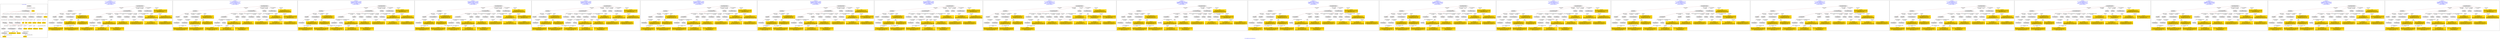 digraph n0 {
fontcolor="blue"
remincross="true"
label="s25-s-oakland-museum-paintings.json"
subgraph cluster_0 {
label="1-correct model"
n2[style="filled",color="white",fillcolor="lightgray",label="E12_Production1"];
n3[style="filled",color="white",fillcolor="lightgray",label="E21_Person1"];
n4[style="filled",color="white",fillcolor="lightgray",label="E55_Type1"];
n5[style="filled",color="white",fillcolor="lightgray",label="E52_Time-Span3"];
n6[style="filled",color="white",fillcolor="lightgray",label="E69_Death1"];
n7[style="filled",color="white",fillcolor="lightgray",label="E82_Actor_Appellation1"];
n8[style="filled",color="white",fillcolor="lightgray",label="E67_Birth1"];
n9[shape="plaintext",style="filled",fillcolor="gold",label="Artist_URI"];
n10[style="filled",color="white",fillcolor="lightgray",label="E22_Man-Made_Object1"];
n11[style="filled",color="white",fillcolor="lightgray",label="E35_Title1"];
n12[style="filled",color="white",fillcolor="lightgray",label="E8_Acquisition1"];
n13[style="filled",color="white",fillcolor="lightgray",label="E55_Type2"];
n14[style="filled",color="white",fillcolor="lightgray",label="E54_Dimension1"];
n15[style="filled",color="white",fillcolor="lightgray",label="E34_Inscription1"];
n16[shape="plaintext",style="filled",fillcolor="gold",label="Object_uri"];
n17[shape="plaintext",style="filled",fillcolor="gold",label="Inscription"];
n18[shape="plaintext",style="filled",fillcolor="gold",label="Title"];
n19[style="filled",color="white",fillcolor="lightgray",label="E38_Image1"];
n20[shape="plaintext",style="filled",fillcolor="gold",label="Pic_URL"];
n21[style="filled",color="white",fillcolor="lightgray",label="E52_Time-Span1"];
n22[shape="plaintext",style="filled",fillcolor="gold",label="BirthDate"];
n23[style="filled",color="white",fillcolor="lightgray",label="E52_Time-Span2"];
n24[shape="plaintext",style="filled",fillcolor="gold",label="DeathDate"];
n25[shape="plaintext",style="filled",fillcolor="gold",label="Date_made"];
n26[shape="plaintext",style="filled",fillcolor="gold",label="Dimensions"];
n27[shape="plaintext",style="filled",fillcolor="gold",label="Subtype_URI"];
n28[shape="plaintext",style="filled",fillcolor="gold",label="Subtype_of_Art"];
n29[shape="plaintext",style="filled",fillcolor="gold",label="Type_URI"];
n30[shape="plaintext",style="filled",fillcolor="gold",label="Type_of_Art"];
n31[shape="plaintext",style="filled",fillcolor="gold",label="Artist_Appellation_URI"];
n32[shape="plaintext",style="filled",fillcolor="gold",label="ArtistName"];
n33[shape="plaintext",style="filled",fillcolor="gold",label="Credit"];
}
subgraph cluster_1 {
label="candidate 0\nlink coherence:0.8787878787878788\nnode coherence:1.0\nconfidence:0.32980663508090036\nmapping score:0.46410221169363347\ncost:131.99925\n-precision:0.58-recall:0.61"
n35[style="filled",color="white",fillcolor="lightgray",label="E12_Production1"];
n36[style="filled",color="white",fillcolor="lightgray",label="E52_Time-Span2"];
n37[style="filled",color="white",fillcolor="lightgray",label="E55_Type1"];
n38[style="filled",color="white",fillcolor="lightgray",label="E21_Person1"];
n39[style="filled",color="white",fillcolor="lightgray",label="E67_Birth1"];
n40[style="filled",color="white",fillcolor="lightgray",label="E69_Death1"];
n41[style="filled",color="white",fillcolor="lightgray",label="E82_Actor_Appellation1"];
n42[style="filled",color="white",fillcolor="lightgray",label="E22_Man-Made_Object1"];
n43[style="filled",color="white",fillcolor="lightgray",label="E35_Title1"];
n44[style="filled",color="white",fillcolor="lightgray",label="E38_Image1"];
n45[style="filled",color="white",fillcolor="lightgray",label="E54_Dimension1"];
n46[style="filled",color="white",fillcolor="lightgray",label="E55_Type2"];
n47[style="filled",color="white",fillcolor="lightgray",label="E8_Acquisition1"];
n48[style="filled",color="white",fillcolor="lightgray",label="E33_Linguistic_Object1"];
n49[style="filled",color="white",fillcolor="lightgray",label="E55_Type3"];
n50[style="filled",color="white",fillcolor="lightgray",label="E52_Time-Span1"];
n51[style="filled",color="white",fillcolor="lightgray",label="E52_Time-Span3"];
n52[style="filled",color="white",fillcolor="lightgray",label="E33_Linguistic_Object2"];
n53[shape="plaintext",style="filled",fillcolor="gold",label="Artist_Appellation_URI\n[E82_Actor_Appellation,classLink,0.907]\n[E21_Person,classLink,0.065]\n[E30_Right,P3_has_note,0.018]\n[E22_Man-Made_Object,P3_has_note,0.009]"];
n54[shape="plaintext",style="filled",fillcolor="gold",label="Date_made\n[E52_Time-Span,P82_at_some_time_within,0.465]\n[E52_Time-Span,P82b_end_of_the_end,0.245]\n[E52_Time-Span,P82a_begin_of_the_begin,0.16]\n[E35_Title,label,0.13]"];
n55[shape="plaintext",style="filled",fillcolor="gold",label="Inscription\n[E22_Man-Made_Object,P3_has_note,0.284]\n[E73_Information_Object,P3_has_note,0.259]\n[E35_Title,label,0.238]\n[E33_Linguistic_Object,P3_has_note,0.219]"];
n56[shape="plaintext",style="filled",fillcolor="gold",label="Dimensions\n[E54_Dimension,P3_has_note,0.643]\n[E22_Man-Made_Object,P3_has_note,0.157]\n[E73_Information_Object,P3_has_note,0.129]\n[E34_Inscription,P3_has_note,0.071]"];
n57[shape="plaintext",style="filled",fillcolor="gold",label="Credit\n[E30_Right,P3_has_note,0.437]\n[E8_Acquisition,P3_has_note,0.433]\n[E33_Linguistic_Object,P3_has_note,0.066]\n[E22_Man-Made_Object,P3_has_note,0.064]"];
n58[shape="plaintext",style="filled",fillcolor="gold",label="Pic_URL\n[E38_Image,classLink,0.547]\n[E39_Actor,classLink,0.199]\n[E78_Collection,classLink,0.141]\n[E22_Man-Made_Object,classLink,0.112]"];
n59[shape="plaintext",style="filled",fillcolor="gold",label="DeathDate\n[E52_Time-Span,P82b_end_of_the_end,0.326]\n[E12_Production,P3_has_note,0.319]\n[E52_Time-Span,P82_at_some_time_within,0.23]\n[E35_Title,label,0.126]"];
n60[shape="plaintext",style="filled",fillcolor="gold",label="Type_URI\n[E55_Type,classLink,0.63]\n[E74_Group,classLink,0.19]\n[E57_Material,classLink,0.172]\n[E73_Information_Object,P3_has_note,0.008]"];
n61[shape="plaintext",style="filled",fillcolor="gold",label="ArtistName\n[E82_Actor_Appellation,label,0.393]\n[E22_Man-Made_Object,P3_has_note,0.227]\n[E73_Information_Object,P3_has_note,0.199]\n[E8_Acquisition,P3_has_note,0.18]"];
n62[shape="plaintext",style="filled",fillcolor="gold",label="Artist_URI\n[E21_Person,classLink,0.482]\n[E82_Actor_Appellation,classLink,0.326]\n[E30_Right,P3_has_note,0.136]\n[E8_Acquisition,P3_has_note,0.056]"];
n63[shape="plaintext",style="filled",fillcolor="gold",label="Title\n[E35_Title,label,0.329]\n[E22_Man-Made_Object,P3_has_note,0.281]\n[E73_Information_Object,P3_has_note,0.243]\n[E33_Linguistic_Object,P3_has_note,0.148]"];
n64[shape="plaintext",style="filled",fillcolor="gold",label="Subtype_URI\n[E57_Material,classLink,0.413]\n[E55_Type,classLink,0.385]\n[E74_Group,classLink,0.202]\n[E29_Design_or_Procedure,P3_has_note,0.001]"];
n65[shape="plaintext",style="filled",fillcolor="gold",label="Object_uri\n[E30_Right,P3_has_note,0.449]\n[E82_Actor_Appellation,label,0.223]\n[E8_Acquisition,P3_has_note,0.204]\n[E35_Title,label,0.124]"];
n66[shape="plaintext",style="filled",fillcolor="gold",label="Subtype_of_Art\n[E29_Design_or_Procedure,P3_has_note,0.353]\n[E57_Material,label,0.276]\n[E55_Type,label,0.201]\n[E57_Material,classLink,0.17]"];
n67[shape="plaintext",style="filled",fillcolor="gold",label="BirthDate\n[E52_Time-Span,P82_at_some_time_within,0.392]\n[E52_Time-Span,P82a_begin_of_the_begin,0.267]\n[E52_Time-Span,P82b_end_of_the_end,0.237]\n[E52_Time-Span,label,0.103]"];
n68[shape="plaintext",style="filled",fillcolor="gold",label="Type_of_Art\n[E55_Type,classLink,0.376]\n[E55_Type,label,0.282]\n[E33_Linguistic_Object,P3_has_note,0.209]\n[E73_Information_Object,P3_has_note,0.133]"];
}
subgraph cluster_2 {
label="candidate 1\nlink coherence:0.8787878787878788\nnode coherence:1.0\nconfidence:0.32980663508090036\nmapping score:0.46410221169363347\ncost:131.99926\n-precision:0.55-recall:0.58"
n70[style="filled",color="white",fillcolor="lightgray",label="E12_Production1"];
n71[style="filled",color="white",fillcolor="lightgray",label="E52_Time-Span2"];
n72[style="filled",color="white",fillcolor="lightgray",label="E55_Type1"];
n73[style="filled",color="white",fillcolor="lightgray",label="E21_Person1"];
n74[style="filled",color="white",fillcolor="lightgray",label="E67_Birth1"];
n75[style="filled",color="white",fillcolor="lightgray",label="E69_Death1"];
n76[style="filled",color="white",fillcolor="lightgray",label="E82_Actor_Appellation1"];
n77[style="filled",color="white",fillcolor="lightgray",label="E22_Man-Made_Object1"];
n78[style="filled",color="white",fillcolor="lightgray",label="E35_Title1"];
n79[style="filled",color="white",fillcolor="lightgray",label="E38_Image1"];
n80[style="filled",color="white",fillcolor="lightgray",label="E54_Dimension1"];
n81[style="filled",color="white",fillcolor="lightgray",label="E55_Type3"];
n82[style="filled",color="white",fillcolor="lightgray",label="E8_Acquisition1"];
n83[style="filled",color="white",fillcolor="lightgray",label="E33_Linguistic_Object2"];
n84[style="filled",color="white",fillcolor="lightgray",label="E55_Type2"];
n85[style="filled",color="white",fillcolor="lightgray",label="E52_Time-Span1"];
n86[style="filled",color="white",fillcolor="lightgray",label="E52_Time-Span3"];
n87[style="filled",color="white",fillcolor="lightgray",label="E33_Linguistic_Object1"];
n88[shape="plaintext",style="filled",fillcolor="gold",label="Artist_Appellation_URI\n[E82_Actor_Appellation,classLink,0.907]\n[E21_Person,classLink,0.065]\n[E30_Right,P3_has_note,0.018]\n[E22_Man-Made_Object,P3_has_note,0.009]"];
n89[shape="plaintext",style="filled",fillcolor="gold",label="Date_made\n[E52_Time-Span,P82_at_some_time_within,0.465]\n[E52_Time-Span,P82b_end_of_the_end,0.245]\n[E52_Time-Span,P82a_begin_of_the_begin,0.16]\n[E35_Title,label,0.13]"];
n90[shape="plaintext",style="filled",fillcolor="gold",label="Inscription\n[E22_Man-Made_Object,P3_has_note,0.284]\n[E73_Information_Object,P3_has_note,0.259]\n[E35_Title,label,0.238]\n[E33_Linguistic_Object,P3_has_note,0.219]"];
n91[shape="plaintext",style="filled",fillcolor="gold",label="Dimensions\n[E54_Dimension,P3_has_note,0.643]\n[E22_Man-Made_Object,P3_has_note,0.157]\n[E73_Information_Object,P3_has_note,0.129]\n[E34_Inscription,P3_has_note,0.071]"];
n92[shape="plaintext",style="filled",fillcolor="gold",label="Credit\n[E30_Right,P3_has_note,0.437]\n[E8_Acquisition,P3_has_note,0.433]\n[E33_Linguistic_Object,P3_has_note,0.066]\n[E22_Man-Made_Object,P3_has_note,0.064]"];
n93[shape="plaintext",style="filled",fillcolor="gold",label="Pic_URL\n[E38_Image,classLink,0.547]\n[E39_Actor,classLink,0.199]\n[E78_Collection,classLink,0.141]\n[E22_Man-Made_Object,classLink,0.112]"];
n94[shape="plaintext",style="filled",fillcolor="gold",label="DeathDate\n[E52_Time-Span,P82b_end_of_the_end,0.326]\n[E12_Production,P3_has_note,0.319]\n[E52_Time-Span,P82_at_some_time_within,0.23]\n[E35_Title,label,0.126]"];
n95[shape="plaintext",style="filled",fillcolor="gold",label="Type_URI\n[E55_Type,classLink,0.63]\n[E74_Group,classLink,0.19]\n[E57_Material,classLink,0.172]\n[E73_Information_Object,P3_has_note,0.008]"];
n96[shape="plaintext",style="filled",fillcolor="gold",label="ArtistName\n[E82_Actor_Appellation,label,0.393]\n[E22_Man-Made_Object,P3_has_note,0.227]\n[E73_Information_Object,P3_has_note,0.199]\n[E8_Acquisition,P3_has_note,0.18]"];
n97[shape="plaintext",style="filled",fillcolor="gold",label="Artist_URI\n[E21_Person,classLink,0.482]\n[E82_Actor_Appellation,classLink,0.326]\n[E30_Right,P3_has_note,0.136]\n[E8_Acquisition,P3_has_note,0.056]"];
n98[shape="plaintext",style="filled",fillcolor="gold",label="Title\n[E35_Title,label,0.329]\n[E22_Man-Made_Object,P3_has_note,0.281]\n[E73_Information_Object,P3_has_note,0.243]\n[E33_Linguistic_Object,P3_has_note,0.148]"];
n99[shape="plaintext",style="filled",fillcolor="gold",label="Subtype_URI\n[E57_Material,classLink,0.413]\n[E55_Type,classLink,0.385]\n[E74_Group,classLink,0.202]\n[E29_Design_or_Procedure,P3_has_note,0.001]"];
n100[shape="plaintext",style="filled",fillcolor="gold",label="Object_uri\n[E30_Right,P3_has_note,0.449]\n[E82_Actor_Appellation,label,0.223]\n[E8_Acquisition,P3_has_note,0.204]\n[E35_Title,label,0.124]"];
n101[shape="plaintext",style="filled",fillcolor="gold",label="Subtype_of_Art\n[E29_Design_or_Procedure,P3_has_note,0.353]\n[E57_Material,label,0.276]\n[E55_Type,label,0.201]\n[E57_Material,classLink,0.17]"];
n102[shape="plaintext",style="filled",fillcolor="gold",label="BirthDate\n[E52_Time-Span,P82_at_some_time_within,0.392]\n[E52_Time-Span,P82a_begin_of_the_begin,0.267]\n[E52_Time-Span,P82b_end_of_the_end,0.237]\n[E52_Time-Span,label,0.103]"];
n103[shape="plaintext",style="filled",fillcolor="gold",label="Type_of_Art\n[E55_Type,classLink,0.376]\n[E55_Type,label,0.282]\n[E33_Linguistic_Object,P3_has_note,0.209]\n[E73_Information_Object,P3_has_note,0.133]"];
}
subgraph cluster_3 {
label="candidate 10\nlink coherence:0.8387096774193549\nnode coherence:0.9655172413793104\nconfidence:0.33582854107927423\nmapping score:0.4650319274861949\ncost:129.99934\n-precision:0.52-recall:0.52"
n105[style="filled",color="white",fillcolor="lightgray",label="E12_Production1"];
n106[style="filled",color="white",fillcolor="lightgray",label="E52_Time-Span2"];
n107[style="filled",color="white",fillcolor="lightgray",label="E55_Type1"];
n108[style="filled",color="white",fillcolor="lightgray",label="E21_Person1"];
n109[style="filled",color="white",fillcolor="lightgray",label="E67_Birth1"];
n110[style="filled",color="white",fillcolor="lightgray",label="E82_Actor_Appellation1"];
n111[style="filled",color="white",fillcolor="lightgray",label="E22_Man-Made_Object1"];
n112[style="filled",color="white",fillcolor="lightgray",label="E35_Title1"];
n113[style="filled",color="white",fillcolor="lightgray",label="E38_Image1"];
n114[style="filled",color="white",fillcolor="lightgray",label="E54_Dimension1"];
n115[style="filled",color="white",fillcolor="lightgray",label="E55_Type2"];
n116[style="filled",color="white",fillcolor="lightgray",label="E8_Acquisition1"];
n117[style="filled",color="white",fillcolor="lightgray",label="E33_Linguistic_Object1"];
n118[style="filled",color="white",fillcolor="lightgray",label="E55_Type3"];
n119[style="filled",color="white",fillcolor="lightgray",label="E52_Time-Span1"];
n120[style="filled",color="white",fillcolor="lightgray",label="E33_Linguistic_Object2"];
n121[shape="plaintext",style="filled",fillcolor="gold",label="Artist_Appellation_URI\n[E82_Actor_Appellation,classLink,0.907]\n[E21_Person,classLink,0.065]\n[E30_Right,P3_has_note,0.018]\n[E22_Man-Made_Object,P3_has_note,0.009]"];
n122[shape="plaintext",style="filled",fillcolor="gold",label="Inscription\n[E22_Man-Made_Object,P3_has_note,0.284]\n[E73_Information_Object,P3_has_note,0.259]\n[E35_Title,label,0.238]\n[E33_Linguistic_Object,P3_has_note,0.219]"];
n123[shape="plaintext",style="filled",fillcolor="gold",label="Dimensions\n[E54_Dimension,P3_has_note,0.643]\n[E22_Man-Made_Object,P3_has_note,0.157]\n[E73_Information_Object,P3_has_note,0.129]\n[E34_Inscription,P3_has_note,0.071]"];
n124[shape="plaintext",style="filled",fillcolor="gold",label="Credit\n[E30_Right,P3_has_note,0.437]\n[E8_Acquisition,P3_has_note,0.433]\n[E33_Linguistic_Object,P3_has_note,0.066]\n[E22_Man-Made_Object,P3_has_note,0.064]"];
n125[shape="plaintext",style="filled",fillcolor="gold",label="Pic_URL\n[E38_Image,classLink,0.547]\n[E39_Actor,classLink,0.199]\n[E78_Collection,classLink,0.141]\n[E22_Man-Made_Object,classLink,0.112]"];
n126[shape="plaintext",style="filled",fillcolor="gold",label="BirthDate\n[E52_Time-Span,P82_at_some_time_within,0.392]\n[E52_Time-Span,P82a_begin_of_the_begin,0.267]\n[E52_Time-Span,P82b_end_of_the_end,0.237]\n[E52_Time-Span,label,0.103]"];
n127[shape="plaintext",style="filled",fillcolor="gold",label="Type_URI\n[E55_Type,classLink,0.63]\n[E74_Group,classLink,0.19]\n[E57_Material,classLink,0.172]\n[E73_Information_Object,P3_has_note,0.008]"];
n128[shape="plaintext",style="filled",fillcolor="gold",label="ArtistName\n[E82_Actor_Appellation,label,0.393]\n[E22_Man-Made_Object,P3_has_note,0.227]\n[E73_Information_Object,P3_has_note,0.199]\n[E8_Acquisition,P3_has_note,0.18]"];
n129[shape="plaintext",style="filled",fillcolor="gold",label="Artist_URI\n[E21_Person,classLink,0.482]\n[E82_Actor_Appellation,classLink,0.326]\n[E30_Right,P3_has_note,0.136]\n[E8_Acquisition,P3_has_note,0.056]"];
n130[shape="plaintext",style="filled",fillcolor="gold",label="Title\n[E35_Title,label,0.329]\n[E22_Man-Made_Object,P3_has_note,0.281]\n[E73_Information_Object,P3_has_note,0.243]\n[E33_Linguistic_Object,P3_has_note,0.148]"];
n131[shape="plaintext",style="filled",fillcolor="gold",label="Subtype_URI\n[E57_Material,classLink,0.413]\n[E55_Type,classLink,0.385]\n[E74_Group,classLink,0.202]\n[E29_Design_or_Procedure,P3_has_note,0.001]"];
n132[shape="plaintext",style="filled",fillcolor="gold",label="Object_uri\n[E30_Right,P3_has_note,0.449]\n[E82_Actor_Appellation,label,0.223]\n[E8_Acquisition,P3_has_note,0.204]\n[E35_Title,label,0.124]"];
n133[shape="plaintext",style="filled",fillcolor="gold",label="DeathDate\n[E52_Time-Span,P82b_end_of_the_end,0.326]\n[E12_Production,P3_has_note,0.319]\n[E52_Time-Span,P82_at_some_time_within,0.23]\n[E35_Title,label,0.126]"];
n134[shape="plaintext",style="filled",fillcolor="gold",label="Subtype_of_Art\n[E29_Design_or_Procedure,P3_has_note,0.353]\n[E57_Material,label,0.276]\n[E55_Type,label,0.201]\n[E57_Material,classLink,0.17]"];
n135[shape="plaintext",style="filled",fillcolor="gold",label="Date_made\n[E52_Time-Span,P82_at_some_time_within,0.465]\n[E52_Time-Span,P82b_end_of_the_end,0.245]\n[E52_Time-Span,P82a_begin_of_the_begin,0.16]\n[E35_Title,label,0.13]"];
n136[shape="plaintext",style="filled",fillcolor="gold",label="Type_of_Art\n[E55_Type,classLink,0.376]\n[E55_Type,label,0.282]\n[E33_Linguistic_Object,P3_has_note,0.209]\n[E73_Information_Object,P3_has_note,0.133]"];
}
subgraph cluster_4 {
label="candidate 11\nlink coherence:0.8387096774193549\nnode coherence:0.9655172413793104\nconfidence:0.33582854107927423\nmapping score:0.4650319274861949\ncost:129.99935\n-precision:0.48-recall:0.48"
n138[style="filled",color="white",fillcolor="lightgray",label="E12_Production1"];
n139[style="filled",color="white",fillcolor="lightgray",label="E52_Time-Span2"];
n140[style="filled",color="white",fillcolor="lightgray",label="E55_Type1"];
n141[style="filled",color="white",fillcolor="lightgray",label="E21_Person1"];
n142[style="filled",color="white",fillcolor="lightgray",label="E67_Birth1"];
n143[style="filled",color="white",fillcolor="lightgray",label="E82_Actor_Appellation1"];
n144[style="filled",color="white",fillcolor="lightgray",label="E22_Man-Made_Object1"];
n145[style="filled",color="white",fillcolor="lightgray",label="E35_Title1"];
n146[style="filled",color="white",fillcolor="lightgray",label="E38_Image1"];
n147[style="filled",color="white",fillcolor="lightgray",label="E54_Dimension1"];
n148[style="filled",color="white",fillcolor="lightgray",label="E55_Type3"];
n149[style="filled",color="white",fillcolor="lightgray",label="E8_Acquisition1"];
n150[style="filled",color="white",fillcolor="lightgray",label="E33_Linguistic_Object2"];
n151[style="filled",color="white",fillcolor="lightgray",label="E55_Type2"];
n152[style="filled",color="white",fillcolor="lightgray",label="E52_Time-Span1"];
n153[style="filled",color="white",fillcolor="lightgray",label="E33_Linguistic_Object1"];
n154[shape="plaintext",style="filled",fillcolor="gold",label="Artist_Appellation_URI\n[E82_Actor_Appellation,classLink,0.907]\n[E21_Person,classLink,0.065]\n[E30_Right,P3_has_note,0.018]\n[E22_Man-Made_Object,P3_has_note,0.009]"];
n155[shape="plaintext",style="filled",fillcolor="gold",label="Inscription\n[E22_Man-Made_Object,P3_has_note,0.284]\n[E73_Information_Object,P3_has_note,0.259]\n[E35_Title,label,0.238]\n[E33_Linguistic_Object,P3_has_note,0.219]"];
n156[shape="plaintext",style="filled",fillcolor="gold",label="Dimensions\n[E54_Dimension,P3_has_note,0.643]\n[E22_Man-Made_Object,P3_has_note,0.157]\n[E73_Information_Object,P3_has_note,0.129]\n[E34_Inscription,P3_has_note,0.071]"];
n157[shape="plaintext",style="filled",fillcolor="gold",label="Credit\n[E30_Right,P3_has_note,0.437]\n[E8_Acquisition,P3_has_note,0.433]\n[E33_Linguistic_Object,P3_has_note,0.066]\n[E22_Man-Made_Object,P3_has_note,0.064]"];
n158[shape="plaintext",style="filled",fillcolor="gold",label="Pic_URL\n[E38_Image,classLink,0.547]\n[E39_Actor,classLink,0.199]\n[E78_Collection,classLink,0.141]\n[E22_Man-Made_Object,classLink,0.112]"];
n159[shape="plaintext",style="filled",fillcolor="gold",label="BirthDate\n[E52_Time-Span,P82_at_some_time_within,0.392]\n[E52_Time-Span,P82a_begin_of_the_begin,0.267]\n[E52_Time-Span,P82b_end_of_the_end,0.237]\n[E52_Time-Span,label,0.103]"];
n160[shape="plaintext",style="filled",fillcolor="gold",label="Type_URI\n[E55_Type,classLink,0.63]\n[E74_Group,classLink,0.19]\n[E57_Material,classLink,0.172]\n[E73_Information_Object,P3_has_note,0.008]"];
n161[shape="plaintext",style="filled",fillcolor="gold",label="ArtistName\n[E82_Actor_Appellation,label,0.393]\n[E22_Man-Made_Object,P3_has_note,0.227]\n[E73_Information_Object,P3_has_note,0.199]\n[E8_Acquisition,P3_has_note,0.18]"];
n162[shape="plaintext",style="filled",fillcolor="gold",label="Artist_URI\n[E21_Person,classLink,0.482]\n[E82_Actor_Appellation,classLink,0.326]\n[E30_Right,P3_has_note,0.136]\n[E8_Acquisition,P3_has_note,0.056]"];
n163[shape="plaintext",style="filled",fillcolor="gold",label="Title\n[E35_Title,label,0.329]\n[E22_Man-Made_Object,P3_has_note,0.281]\n[E73_Information_Object,P3_has_note,0.243]\n[E33_Linguistic_Object,P3_has_note,0.148]"];
n164[shape="plaintext",style="filled",fillcolor="gold",label="Subtype_URI\n[E57_Material,classLink,0.413]\n[E55_Type,classLink,0.385]\n[E74_Group,classLink,0.202]\n[E29_Design_or_Procedure,P3_has_note,0.001]"];
n165[shape="plaintext",style="filled",fillcolor="gold",label="Object_uri\n[E30_Right,P3_has_note,0.449]\n[E82_Actor_Appellation,label,0.223]\n[E8_Acquisition,P3_has_note,0.204]\n[E35_Title,label,0.124]"];
n166[shape="plaintext",style="filled",fillcolor="gold",label="DeathDate\n[E52_Time-Span,P82b_end_of_the_end,0.326]\n[E12_Production,P3_has_note,0.319]\n[E52_Time-Span,P82_at_some_time_within,0.23]\n[E35_Title,label,0.126]"];
n167[shape="plaintext",style="filled",fillcolor="gold",label="Subtype_of_Art\n[E29_Design_or_Procedure,P3_has_note,0.353]\n[E57_Material,label,0.276]\n[E55_Type,label,0.201]\n[E57_Material,classLink,0.17]"];
n168[shape="plaintext",style="filled",fillcolor="gold",label="Date_made\n[E52_Time-Span,P82_at_some_time_within,0.465]\n[E52_Time-Span,P82b_end_of_the_end,0.245]\n[E52_Time-Span,P82a_begin_of_the_begin,0.16]\n[E35_Title,label,0.13]"];
n169[shape="plaintext",style="filled",fillcolor="gold",label="Type_of_Art\n[E55_Type,classLink,0.376]\n[E55_Type,label,0.282]\n[E33_Linguistic_Object,P3_has_note,0.209]\n[E73_Information_Object,P3_has_note,0.133]"];
}
subgraph cluster_5 {
label="candidate 12\nlink coherence:0.8387096774193549\nnode coherence:0.9655172413793104\nconfidence:0.33582854107927423\nmapping score:0.4650319274861949\ncost:129.99936\n-precision:0.48-recall:0.48"
n171[style="filled",color="white",fillcolor="lightgray",label="E12_Production1"];
n172[style="filled",color="white",fillcolor="lightgray",label="E52_Time-Span2"];
n173[style="filled",color="white",fillcolor="lightgray",label="E55_Type1"];
n174[style="filled",color="white",fillcolor="lightgray",label="E21_Person1"];
n175[style="filled",color="white",fillcolor="lightgray",label="E67_Birth1"];
n176[style="filled",color="white",fillcolor="lightgray",label="E82_Actor_Appellation1"];
n177[style="filled",color="white",fillcolor="lightgray",label="E22_Man-Made_Object1"];
n178[style="filled",color="white",fillcolor="lightgray",label="E35_Title1"];
n179[style="filled",color="white",fillcolor="lightgray",label="E38_Image1"];
n180[style="filled",color="white",fillcolor="lightgray",label="E54_Dimension1"];
n181[style="filled",color="white",fillcolor="lightgray",label="E8_Acquisition1"];
n182[style="filled",color="white",fillcolor="lightgray",label="E33_Linguistic_Object1"];
n183[style="filled",color="white",fillcolor="lightgray",label="E55_Type2"];
n184[style="filled",color="white",fillcolor="lightgray",label="E55_Type3"];
n185[style="filled",color="white",fillcolor="lightgray",label="E52_Time-Span1"];
n186[style="filled",color="white",fillcolor="lightgray",label="E33_Linguistic_Object2"];
n187[shape="plaintext",style="filled",fillcolor="gold",label="Artist_Appellation_URI\n[E82_Actor_Appellation,classLink,0.907]\n[E21_Person,classLink,0.065]\n[E30_Right,P3_has_note,0.018]\n[E22_Man-Made_Object,P3_has_note,0.009]"];
n188[shape="plaintext",style="filled",fillcolor="gold",label="Inscription\n[E22_Man-Made_Object,P3_has_note,0.284]\n[E73_Information_Object,P3_has_note,0.259]\n[E35_Title,label,0.238]\n[E33_Linguistic_Object,P3_has_note,0.219]"];
n189[shape="plaintext",style="filled",fillcolor="gold",label="Dimensions\n[E54_Dimension,P3_has_note,0.643]\n[E22_Man-Made_Object,P3_has_note,0.157]\n[E73_Information_Object,P3_has_note,0.129]\n[E34_Inscription,P3_has_note,0.071]"];
n190[shape="plaintext",style="filled",fillcolor="gold",label="Credit\n[E30_Right,P3_has_note,0.437]\n[E8_Acquisition,P3_has_note,0.433]\n[E33_Linguistic_Object,P3_has_note,0.066]\n[E22_Man-Made_Object,P3_has_note,0.064]"];
n191[shape="plaintext",style="filled",fillcolor="gold",label="Pic_URL\n[E38_Image,classLink,0.547]\n[E39_Actor,classLink,0.199]\n[E78_Collection,classLink,0.141]\n[E22_Man-Made_Object,classLink,0.112]"];
n192[shape="plaintext",style="filled",fillcolor="gold",label="BirthDate\n[E52_Time-Span,P82_at_some_time_within,0.392]\n[E52_Time-Span,P82a_begin_of_the_begin,0.267]\n[E52_Time-Span,P82b_end_of_the_end,0.237]\n[E52_Time-Span,label,0.103]"];
n193[shape="plaintext",style="filled",fillcolor="gold",label="Type_URI\n[E55_Type,classLink,0.63]\n[E74_Group,classLink,0.19]\n[E57_Material,classLink,0.172]\n[E73_Information_Object,P3_has_note,0.008]"];
n194[shape="plaintext",style="filled",fillcolor="gold",label="ArtistName\n[E82_Actor_Appellation,label,0.393]\n[E22_Man-Made_Object,P3_has_note,0.227]\n[E73_Information_Object,P3_has_note,0.199]\n[E8_Acquisition,P3_has_note,0.18]"];
n195[shape="plaintext",style="filled",fillcolor="gold",label="Artist_URI\n[E21_Person,classLink,0.482]\n[E82_Actor_Appellation,classLink,0.326]\n[E30_Right,P3_has_note,0.136]\n[E8_Acquisition,P3_has_note,0.056]"];
n196[shape="plaintext",style="filled",fillcolor="gold",label="Title\n[E35_Title,label,0.329]\n[E22_Man-Made_Object,P3_has_note,0.281]\n[E73_Information_Object,P3_has_note,0.243]\n[E33_Linguistic_Object,P3_has_note,0.148]"];
n197[shape="plaintext",style="filled",fillcolor="gold",label="Subtype_URI\n[E57_Material,classLink,0.413]\n[E55_Type,classLink,0.385]\n[E74_Group,classLink,0.202]\n[E29_Design_or_Procedure,P3_has_note,0.001]"];
n198[shape="plaintext",style="filled",fillcolor="gold",label="Object_uri\n[E30_Right,P3_has_note,0.449]\n[E82_Actor_Appellation,label,0.223]\n[E8_Acquisition,P3_has_note,0.204]\n[E35_Title,label,0.124]"];
n199[shape="plaintext",style="filled",fillcolor="gold",label="DeathDate\n[E52_Time-Span,P82b_end_of_the_end,0.326]\n[E12_Production,P3_has_note,0.319]\n[E52_Time-Span,P82_at_some_time_within,0.23]\n[E35_Title,label,0.126]"];
n200[shape="plaintext",style="filled",fillcolor="gold",label="Subtype_of_Art\n[E29_Design_or_Procedure,P3_has_note,0.353]\n[E57_Material,label,0.276]\n[E55_Type,label,0.201]\n[E57_Material,classLink,0.17]"];
n201[shape="plaintext",style="filled",fillcolor="gold",label="Date_made\n[E52_Time-Span,P82_at_some_time_within,0.465]\n[E52_Time-Span,P82b_end_of_the_end,0.245]\n[E52_Time-Span,P82a_begin_of_the_begin,0.16]\n[E35_Title,label,0.13]"];
n202[shape="plaintext",style="filled",fillcolor="gold",label="Type_of_Art\n[E55_Type,classLink,0.376]\n[E55_Type,label,0.282]\n[E33_Linguistic_Object,P3_has_note,0.209]\n[E73_Information_Object,P3_has_note,0.133]"];
}
subgraph cluster_6 {
label="candidate 13\nlink coherence:0.8387096774193549\nnode coherence:0.9655172413793104\nconfidence:0.33582854107927423\nmapping score:0.4650319274861949\ncost:228.99934\n-precision:0.58-recall:0.58"
n204[style="filled",color="white",fillcolor="lightgray",label="E12_Production1"];
n205[style="filled",color="white",fillcolor="lightgray",label="E52_Time-Span2"];
n206[style="filled",color="white",fillcolor="lightgray",label="E55_Type1"];
n207[style="filled",color="white",fillcolor="lightgray",label="E21_Person1"];
n208[style="filled",color="white",fillcolor="lightgray",label="E67_Birth1"];
n209[style="filled",color="white",fillcolor="lightgray",label="E82_Actor_Appellation1"];
n210[style="filled",color="white",fillcolor="lightgray",label="E22_Man-Made_Object1"];
n211[style="filled",color="white",fillcolor="lightgray",label="E35_Title1"];
n212[style="filled",color="white",fillcolor="lightgray",label="E38_Image1"];
n213[style="filled",color="white",fillcolor="lightgray",label="E54_Dimension1"];
n214[style="filled",color="white",fillcolor="lightgray",label="E55_Type2"];
n215[style="filled",color="white",fillcolor="lightgray",label="E8_Acquisition1"];
n216[style="filled",color="white",fillcolor="lightgray",label="E33_Linguistic_Object1"];
n217[style="filled",color="white",fillcolor="lightgray",label="E55_Type3"];
n218[style="filled",color="white",fillcolor="lightgray",label="E52_Time-Span1"];
n219[style="filled",color="white",fillcolor="lightgray",label="E33_Linguistic_Object2"];
n220[shape="plaintext",style="filled",fillcolor="gold",label="Artist_Appellation_URI\n[E82_Actor_Appellation,classLink,0.907]\n[E21_Person,classLink,0.065]\n[E30_Right,P3_has_note,0.018]\n[E22_Man-Made_Object,P3_has_note,0.009]"];
n221[shape="plaintext",style="filled",fillcolor="gold",label="Inscription\n[E22_Man-Made_Object,P3_has_note,0.284]\n[E73_Information_Object,P3_has_note,0.259]\n[E35_Title,label,0.238]\n[E33_Linguistic_Object,P3_has_note,0.219]"];
n222[shape="plaintext",style="filled",fillcolor="gold",label="Dimensions\n[E54_Dimension,P3_has_note,0.643]\n[E22_Man-Made_Object,P3_has_note,0.157]\n[E73_Information_Object,P3_has_note,0.129]\n[E34_Inscription,P3_has_note,0.071]"];
n223[shape="plaintext",style="filled",fillcolor="gold",label="Credit\n[E30_Right,P3_has_note,0.437]\n[E8_Acquisition,P3_has_note,0.433]\n[E33_Linguistic_Object,P3_has_note,0.066]\n[E22_Man-Made_Object,P3_has_note,0.064]"];
n224[shape="plaintext",style="filled",fillcolor="gold",label="Pic_URL\n[E38_Image,classLink,0.547]\n[E39_Actor,classLink,0.199]\n[E78_Collection,classLink,0.141]\n[E22_Man-Made_Object,classLink,0.112]"];
n225[shape="plaintext",style="filled",fillcolor="gold",label="Date_made\n[E52_Time-Span,P82_at_some_time_within,0.465]\n[E52_Time-Span,P82b_end_of_the_end,0.245]\n[E52_Time-Span,P82a_begin_of_the_begin,0.16]\n[E35_Title,label,0.13]"];
n226[shape="plaintext",style="filled",fillcolor="gold",label="DeathDate\n[E52_Time-Span,P82b_end_of_the_end,0.326]\n[E12_Production,P3_has_note,0.319]\n[E52_Time-Span,P82_at_some_time_within,0.23]\n[E35_Title,label,0.126]"];
n227[shape="plaintext",style="filled",fillcolor="gold",label="Type_URI\n[E55_Type,classLink,0.63]\n[E74_Group,classLink,0.19]\n[E57_Material,classLink,0.172]\n[E73_Information_Object,P3_has_note,0.008]"];
n228[shape="plaintext",style="filled",fillcolor="gold",label="ArtistName\n[E82_Actor_Appellation,label,0.393]\n[E22_Man-Made_Object,P3_has_note,0.227]\n[E73_Information_Object,P3_has_note,0.199]\n[E8_Acquisition,P3_has_note,0.18]"];
n229[shape="plaintext",style="filled",fillcolor="gold",label="Artist_URI\n[E21_Person,classLink,0.482]\n[E82_Actor_Appellation,classLink,0.326]\n[E30_Right,P3_has_note,0.136]\n[E8_Acquisition,P3_has_note,0.056]"];
n230[shape="plaintext",style="filled",fillcolor="gold",label="Title\n[E35_Title,label,0.329]\n[E22_Man-Made_Object,P3_has_note,0.281]\n[E73_Information_Object,P3_has_note,0.243]\n[E33_Linguistic_Object,P3_has_note,0.148]"];
n231[shape="plaintext",style="filled",fillcolor="gold",label="Subtype_URI\n[E57_Material,classLink,0.413]\n[E55_Type,classLink,0.385]\n[E74_Group,classLink,0.202]\n[E29_Design_or_Procedure,P3_has_note,0.001]"];
n232[shape="plaintext",style="filled",fillcolor="gold",label="Object_uri\n[E30_Right,P3_has_note,0.449]\n[E82_Actor_Appellation,label,0.223]\n[E8_Acquisition,P3_has_note,0.204]\n[E35_Title,label,0.124]"];
n233[shape="plaintext",style="filled",fillcolor="gold",label="Subtype_of_Art\n[E29_Design_or_Procedure,P3_has_note,0.353]\n[E57_Material,label,0.276]\n[E55_Type,label,0.201]\n[E57_Material,classLink,0.17]"];
n234[shape="plaintext",style="filled",fillcolor="gold",label="BirthDate\n[E52_Time-Span,P82_at_some_time_within,0.392]\n[E52_Time-Span,P82a_begin_of_the_begin,0.267]\n[E52_Time-Span,P82b_end_of_the_end,0.237]\n[E52_Time-Span,label,0.103]"];
n235[shape="plaintext",style="filled",fillcolor="gold",label="Type_of_Art\n[E55_Type,classLink,0.376]\n[E55_Type,label,0.282]\n[E33_Linguistic_Object,P3_has_note,0.209]\n[E73_Information_Object,P3_has_note,0.133]"];
}
subgraph cluster_7 {
label="candidate 14\nlink coherence:0.8387096774193549\nnode coherence:0.9655172413793104\nconfidence:0.33582854107927423\nmapping score:0.4650319274861949\ncost:228.99935\n-precision:0.55-recall:0.55"
n237[style="filled",color="white",fillcolor="lightgray",label="E12_Production1"];
n238[style="filled",color="white",fillcolor="lightgray",label="E52_Time-Span2"];
n239[style="filled",color="white",fillcolor="lightgray",label="E55_Type1"];
n240[style="filled",color="white",fillcolor="lightgray",label="E21_Person1"];
n241[style="filled",color="white",fillcolor="lightgray",label="E67_Birth1"];
n242[style="filled",color="white",fillcolor="lightgray",label="E82_Actor_Appellation1"];
n243[style="filled",color="white",fillcolor="lightgray",label="E22_Man-Made_Object1"];
n244[style="filled",color="white",fillcolor="lightgray",label="E35_Title1"];
n245[style="filled",color="white",fillcolor="lightgray",label="E38_Image1"];
n246[style="filled",color="white",fillcolor="lightgray",label="E54_Dimension1"];
n247[style="filled",color="white",fillcolor="lightgray",label="E55_Type3"];
n248[style="filled",color="white",fillcolor="lightgray",label="E8_Acquisition1"];
n249[style="filled",color="white",fillcolor="lightgray",label="E33_Linguistic_Object2"];
n250[style="filled",color="white",fillcolor="lightgray",label="E55_Type2"];
n251[style="filled",color="white",fillcolor="lightgray",label="E52_Time-Span1"];
n252[style="filled",color="white",fillcolor="lightgray",label="E33_Linguistic_Object1"];
n253[shape="plaintext",style="filled",fillcolor="gold",label="Artist_Appellation_URI\n[E82_Actor_Appellation,classLink,0.907]\n[E21_Person,classLink,0.065]\n[E30_Right,P3_has_note,0.018]\n[E22_Man-Made_Object,P3_has_note,0.009]"];
n254[shape="plaintext",style="filled",fillcolor="gold",label="Inscription\n[E22_Man-Made_Object,P3_has_note,0.284]\n[E73_Information_Object,P3_has_note,0.259]\n[E35_Title,label,0.238]\n[E33_Linguistic_Object,P3_has_note,0.219]"];
n255[shape="plaintext",style="filled",fillcolor="gold",label="Dimensions\n[E54_Dimension,P3_has_note,0.643]\n[E22_Man-Made_Object,P3_has_note,0.157]\n[E73_Information_Object,P3_has_note,0.129]\n[E34_Inscription,P3_has_note,0.071]"];
n256[shape="plaintext",style="filled",fillcolor="gold",label="Credit\n[E30_Right,P3_has_note,0.437]\n[E8_Acquisition,P3_has_note,0.433]\n[E33_Linguistic_Object,P3_has_note,0.066]\n[E22_Man-Made_Object,P3_has_note,0.064]"];
n257[shape="plaintext",style="filled",fillcolor="gold",label="Pic_URL\n[E38_Image,classLink,0.547]\n[E39_Actor,classLink,0.199]\n[E78_Collection,classLink,0.141]\n[E22_Man-Made_Object,classLink,0.112]"];
n258[shape="plaintext",style="filled",fillcolor="gold",label="Date_made\n[E52_Time-Span,P82_at_some_time_within,0.465]\n[E52_Time-Span,P82b_end_of_the_end,0.245]\n[E52_Time-Span,P82a_begin_of_the_begin,0.16]\n[E35_Title,label,0.13]"];
n259[shape="plaintext",style="filled",fillcolor="gold",label="DeathDate\n[E52_Time-Span,P82b_end_of_the_end,0.326]\n[E12_Production,P3_has_note,0.319]\n[E52_Time-Span,P82_at_some_time_within,0.23]\n[E35_Title,label,0.126]"];
n260[shape="plaintext",style="filled",fillcolor="gold",label="Type_URI\n[E55_Type,classLink,0.63]\n[E74_Group,classLink,0.19]\n[E57_Material,classLink,0.172]\n[E73_Information_Object,P3_has_note,0.008]"];
n261[shape="plaintext",style="filled",fillcolor="gold",label="ArtistName\n[E82_Actor_Appellation,label,0.393]\n[E22_Man-Made_Object,P3_has_note,0.227]\n[E73_Information_Object,P3_has_note,0.199]\n[E8_Acquisition,P3_has_note,0.18]"];
n262[shape="plaintext",style="filled",fillcolor="gold",label="Artist_URI\n[E21_Person,classLink,0.482]\n[E82_Actor_Appellation,classLink,0.326]\n[E30_Right,P3_has_note,0.136]\n[E8_Acquisition,P3_has_note,0.056]"];
n263[shape="plaintext",style="filled",fillcolor="gold",label="Title\n[E35_Title,label,0.329]\n[E22_Man-Made_Object,P3_has_note,0.281]\n[E73_Information_Object,P3_has_note,0.243]\n[E33_Linguistic_Object,P3_has_note,0.148]"];
n264[shape="plaintext",style="filled",fillcolor="gold",label="Subtype_URI\n[E57_Material,classLink,0.413]\n[E55_Type,classLink,0.385]\n[E74_Group,classLink,0.202]\n[E29_Design_or_Procedure,P3_has_note,0.001]"];
n265[shape="plaintext",style="filled",fillcolor="gold",label="Object_uri\n[E30_Right,P3_has_note,0.449]\n[E82_Actor_Appellation,label,0.223]\n[E8_Acquisition,P3_has_note,0.204]\n[E35_Title,label,0.124]"];
n266[shape="plaintext",style="filled",fillcolor="gold",label="Subtype_of_Art\n[E29_Design_or_Procedure,P3_has_note,0.353]\n[E57_Material,label,0.276]\n[E55_Type,label,0.201]\n[E57_Material,classLink,0.17]"];
n267[shape="plaintext",style="filled",fillcolor="gold",label="BirthDate\n[E52_Time-Span,P82_at_some_time_within,0.392]\n[E52_Time-Span,P82a_begin_of_the_begin,0.267]\n[E52_Time-Span,P82b_end_of_the_end,0.237]\n[E52_Time-Span,label,0.103]"];
n268[shape="plaintext",style="filled",fillcolor="gold",label="Type_of_Art\n[E55_Type,classLink,0.376]\n[E55_Type,label,0.282]\n[E33_Linguistic_Object,P3_has_note,0.209]\n[E73_Information_Object,P3_has_note,0.133]"];
}
subgraph cluster_8 {
label="candidate 15\nlink coherence:0.8387096774193549\nnode coherence:0.9655172413793104\nconfidence:0.33582854107927423\nmapping score:0.4650319274861949\ncost:228.99936\n-precision:0.55-recall:0.55"
n270[style="filled",color="white",fillcolor="lightgray",label="E12_Production1"];
n271[style="filled",color="white",fillcolor="lightgray",label="E52_Time-Span2"];
n272[style="filled",color="white",fillcolor="lightgray",label="E55_Type1"];
n273[style="filled",color="white",fillcolor="lightgray",label="E21_Person1"];
n274[style="filled",color="white",fillcolor="lightgray",label="E67_Birth1"];
n275[style="filled",color="white",fillcolor="lightgray",label="E82_Actor_Appellation1"];
n276[style="filled",color="white",fillcolor="lightgray",label="E22_Man-Made_Object1"];
n277[style="filled",color="white",fillcolor="lightgray",label="E35_Title1"];
n278[style="filled",color="white",fillcolor="lightgray",label="E38_Image1"];
n279[style="filled",color="white",fillcolor="lightgray",label="E54_Dimension1"];
n280[style="filled",color="white",fillcolor="lightgray",label="E8_Acquisition1"];
n281[style="filled",color="white",fillcolor="lightgray",label="E33_Linguistic_Object1"];
n282[style="filled",color="white",fillcolor="lightgray",label="E55_Type2"];
n283[style="filled",color="white",fillcolor="lightgray",label="E55_Type3"];
n284[style="filled",color="white",fillcolor="lightgray",label="E52_Time-Span1"];
n285[style="filled",color="white",fillcolor="lightgray",label="E33_Linguistic_Object2"];
n286[shape="plaintext",style="filled",fillcolor="gold",label="Artist_Appellation_URI\n[E82_Actor_Appellation,classLink,0.907]\n[E21_Person,classLink,0.065]\n[E30_Right,P3_has_note,0.018]\n[E22_Man-Made_Object,P3_has_note,0.009]"];
n287[shape="plaintext",style="filled",fillcolor="gold",label="Inscription\n[E22_Man-Made_Object,P3_has_note,0.284]\n[E73_Information_Object,P3_has_note,0.259]\n[E35_Title,label,0.238]\n[E33_Linguistic_Object,P3_has_note,0.219]"];
n288[shape="plaintext",style="filled",fillcolor="gold",label="Dimensions\n[E54_Dimension,P3_has_note,0.643]\n[E22_Man-Made_Object,P3_has_note,0.157]\n[E73_Information_Object,P3_has_note,0.129]\n[E34_Inscription,P3_has_note,0.071]"];
n289[shape="plaintext",style="filled",fillcolor="gold",label="Credit\n[E30_Right,P3_has_note,0.437]\n[E8_Acquisition,P3_has_note,0.433]\n[E33_Linguistic_Object,P3_has_note,0.066]\n[E22_Man-Made_Object,P3_has_note,0.064]"];
n290[shape="plaintext",style="filled",fillcolor="gold",label="Pic_URL\n[E38_Image,classLink,0.547]\n[E39_Actor,classLink,0.199]\n[E78_Collection,classLink,0.141]\n[E22_Man-Made_Object,classLink,0.112]"];
n291[shape="plaintext",style="filled",fillcolor="gold",label="Date_made\n[E52_Time-Span,P82_at_some_time_within,0.465]\n[E52_Time-Span,P82b_end_of_the_end,0.245]\n[E52_Time-Span,P82a_begin_of_the_begin,0.16]\n[E35_Title,label,0.13]"];
n292[shape="plaintext",style="filled",fillcolor="gold",label="DeathDate\n[E52_Time-Span,P82b_end_of_the_end,0.326]\n[E12_Production,P3_has_note,0.319]\n[E52_Time-Span,P82_at_some_time_within,0.23]\n[E35_Title,label,0.126]"];
n293[shape="plaintext",style="filled",fillcolor="gold",label="Type_URI\n[E55_Type,classLink,0.63]\n[E74_Group,classLink,0.19]\n[E57_Material,classLink,0.172]\n[E73_Information_Object,P3_has_note,0.008]"];
n294[shape="plaintext",style="filled",fillcolor="gold",label="ArtistName\n[E82_Actor_Appellation,label,0.393]\n[E22_Man-Made_Object,P3_has_note,0.227]\n[E73_Information_Object,P3_has_note,0.199]\n[E8_Acquisition,P3_has_note,0.18]"];
n295[shape="plaintext",style="filled",fillcolor="gold",label="Artist_URI\n[E21_Person,classLink,0.482]\n[E82_Actor_Appellation,classLink,0.326]\n[E30_Right,P3_has_note,0.136]\n[E8_Acquisition,P3_has_note,0.056]"];
n296[shape="plaintext",style="filled",fillcolor="gold",label="Title\n[E35_Title,label,0.329]\n[E22_Man-Made_Object,P3_has_note,0.281]\n[E73_Information_Object,P3_has_note,0.243]\n[E33_Linguistic_Object,P3_has_note,0.148]"];
n297[shape="plaintext",style="filled",fillcolor="gold",label="Subtype_URI\n[E57_Material,classLink,0.413]\n[E55_Type,classLink,0.385]\n[E74_Group,classLink,0.202]\n[E29_Design_or_Procedure,P3_has_note,0.001]"];
n298[shape="plaintext",style="filled",fillcolor="gold",label="Object_uri\n[E30_Right,P3_has_note,0.449]\n[E82_Actor_Appellation,label,0.223]\n[E8_Acquisition,P3_has_note,0.204]\n[E35_Title,label,0.124]"];
n299[shape="plaintext",style="filled",fillcolor="gold",label="Subtype_of_Art\n[E29_Design_or_Procedure,P3_has_note,0.353]\n[E57_Material,label,0.276]\n[E55_Type,label,0.201]\n[E57_Material,classLink,0.17]"];
n300[shape="plaintext",style="filled",fillcolor="gold",label="BirthDate\n[E52_Time-Span,P82_at_some_time_within,0.392]\n[E52_Time-Span,P82a_begin_of_the_begin,0.267]\n[E52_Time-Span,P82b_end_of_the_end,0.237]\n[E52_Time-Span,label,0.103]"];
n301[shape="plaintext",style="filled",fillcolor="gold",label="Type_of_Art\n[E55_Type,classLink,0.376]\n[E55_Type,label,0.282]\n[E33_Linguistic_Object,P3_has_note,0.209]\n[E73_Information_Object,P3_has_note,0.133]"];
}
subgraph cluster_9 {
label="candidate 16\nlink coherence:0.8181818181818182\nnode coherence:1.0\nconfidence:0.32980663508090036\nmapping score:0.46410221169363347\ncost:131.99931\n-precision:0.55-recall:0.58"
n303[style="filled",color="white",fillcolor="lightgray",label="E12_Production1"];
n304[style="filled",color="white",fillcolor="lightgray",label="E52_Time-Span2"];
n305[style="filled",color="white",fillcolor="lightgray",label="E21_Person1"];
n306[style="filled",color="white",fillcolor="lightgray",label="E67_Birth1"];
n307[style="filled",color="white",fillcolor="lightgray",label="E69_Death1"];
n308[style="filled",color="white",fillcolor="lightgray",label="E82_Actor_Appellation1"];
n309[style="filled",color="white",fillcolor="lightgray",label="E22_Man-Made_Object1"];
n310[style="filled",color="white",fillcolor="lightgray",label="E35_Title1"];
n311[style="filled",color="white",fillcolor="lightgray",label="E38_Image1"];
n312[style="filled",color="white",fillcolor="lightgray",label="E54_Dimension1"];
n313[style="filled",color="white",fillcolor="lightgray",label="E55_Type2"];
n314[style="filled",color="white",fillcolor="lightgray",label="E55_Type3"];
n315[style="filled",color="white",fillcolor="lightgray",label="E8_Acquisition1"];
n316[style="filled",color="white",fillcolor="lightgray",label="E33_Linguistic_Object2"];
n317[style="filled",color="white",fillcolor="lightgray",label="E55_Type1"];
n318[style="filled",color="white",fillcolor="lightgray",label="E52_Time-Span1"];
n319[style="filled",color="white",fillcolor="lightgray",label="E52_Time-Span3"];
n320[style="filled",color="white",fillcolor="lightgray",label="E33_Linguistic_Object1"];
n321[shape="plaintext",style="filled",fillcolor="gold",label="Artist_Appellation_URI\n[E82_Actor_Appellation,classLink,0.907]\n[E21_Person,classLink,0.065]\n[E30_Right,P3_has_note,0.018]\n[E22_Man-Made_Object,P3_has_note,0.009]"];
n322[shape="plaintext",style="filled",fillcolor="gold",label="Date_made\n[E52_Time-Span,P82_at_some_time_within,0.465]\n[E52_Time-Span,P82b_end_of_the_end,0.245]\n[E52_Time-Span,P82a_begin_of_the_begin,0.16]\n[E35_Title,label,0.13]"];
n323[shape="plaintext",style="filled",fillcolor="gold",label="Inscription\n[E22_Man-Made_Object,P3_has_note,0.284]\n[E73_Information_Object,P3_has_note,0.259]\n[E35_Title,label,0.238]\n[E33_Linguistic_Object,P3_has_note,0.219]"];
n324[shape="plaintext",style="filled",fillcolor="gold",label="Dimensions\n[E54_Dimension,P3_has_note,0.643]\n[E22_Man-Made_Object,P3_has_note,0.157]\n[E73_Information_Object,P3_has_note,0.129]\n[E34_Inscription,P3_has_note,0.071]"];
n325[shape="plaintext",style="filled",fillcolor="gold",label="Credit\n[E30_Right,P3_has_note,0.437]\n[E8_Acquisition,P3_has_note,0.433]\n[E33_Linguistic_Object,P3_has_note,0.066]\n[E22_Man-Made_Object,P3_has_note,0.064]"];
n326[shape="plaintext",style="filled",fillcolor="gold",label="Pic_URL\n[E38_Image,classLink,0.547]\n[E39_Actor,classLink,0.199]\n[E78_Collection,classLink,0.141]\n[E22_Man-Made_Object,classLink,0.112]"];
n327[shape="plaintext",style="filled",fillcolor="gold",label="DeathDate\n[E52_Time-Span,P82b_end_of_the_end,0.326]\n[E12_Production,P3_has_note,0.319]\n[E52_Time-Span,P82_at_some_time_within,0.23]\n[E35_Title,label,0.126]"];
n328[shape="plaintext",style="filled",fillcolor="gold",label="Type_URI\n[E55_Type,classLink,0.63]\n[E74_Group,classLink,0.19]\n[E57_Material,classLink,0.172]\n[E73_Information_Object,P3_has_note,0.008]"];
n329[shape="plaintext",style="filled",fillcolor="gold",label="ArtistName\n[E82_Actor_Appellation,label,0.393]\n[E22_Man-Made_Object,P3_has_note,0.227]\n[E73_Information_Object,P3_has_note,0.199]\n[E8_Acquisition,P3_has_note,0.18]"];
n330[shape="plaintext",style="filled",fillcolor="gold",label="Artist_URI\n[E21_Person,classLink,0.482]\n[E82_Actor_Appellation,classLink,0.326]\n[E30_Right,P3_has_note,0.136]\n[E8_Acquisition,P3_has_note,0.056]"];
n331[shape="plaintext",style="filled",fillcolor="gold",label="Title\n[E35_Title,label,0.329]\n[E22_Man-Made_Object,P3_has_note,0.281]\n[E73_Information_Object,P3_has_note,0.243]\n[E33_Linguistic_Object,P3_has_note,0.148]"];
n332[shape="plaintext",style="filled",fillcolor="gold",label="Subtype_URI\n[E57_Material,classLink,0.413]\n[E55_Type,classLink,0.385]\n[E74_Group,classLink,0.202]\n[E29_Design_or_Procedure,P3_has_note,0.001]"];
n333[shape="plaintext",style="filled",fillcolor="gold",label="Object_uri\n[E30_Right,P3_has_note,0.449]\n[E82_Actor_Appellation,label,0.223]\n[E8_Acquisition,P3_has_note,0.204]\n[E35_Title,label,0.124]"];
n334[shape="plaintext",style="filled",fillcolor="gold",label="Subtype_of_Art\n[E29_Design_or_Procedure,P3_has_note,0.353]\n[E57_Material,label,0.276]\n[E55_Type,label,0.201]\n[E57_Material,classLink,0.17]"];
n335[shape="plaintext",style="filled",fillcolor="gold",label="BirthDate\n[E52_Time-Span,P82_at_some_time_within,0.392]\n[E52_Time-Span,P82a_begin_of_the_begin,0.267]\n[E52_Time-Span,P82b_end_of_the_end,0.237]\n[E52_Time-Span,label,0.103]"];
n336[shape="plaintext",style="filled",fillcolor="gold",label="Type_of_Art\n[E55_Type,classLink,0.376]\n[E55_Type,label,0.282]\n[E33_Linguistic_Object,P3_has_note,0.209]\n[E73_Information_Object,P3_has_note,0.133]"];
}
subgraph cluster_10 {
label="candidate 17\nlink coherence:0.8125\nnode coherence:0.9655172413793104\nconfidence:0.33582854107927423\nmapping score:0.4650319274861949\ncost:229.99931\n-precision:0.56-recall:0.58"
n338[style="filled",color="white",fillcolor="lightgray",label="E12_Production1"];
n339[style="filled",color="white",fillcolor="lightgray",label="E55_Type1"];
n340[style="filled",color="white",fillcolor="lightgray",label="E21_Person1"];
n341[style="filled",color="white",fillcolor="lightgray",label="E67_Birth1"];
n342[style="filled",color="white",fillcolor="lightgray",label="E69_Death1"];
n343[style="filled",color="white",fillcolor="lightgray",label="E82_Actor_Appellation1"];
n344[style="filled",color="white",fillcolor="lightgray",label="E22_Man-Made_Object1"];
n345[style="filled",color="white",fillcolor="lightgray",label="E35_Title1"];
n346[style="filled",color="white",fillcolor="lightgray",label="E38_Image1"];
n347[style="filled",color="white",fillcolor="lightgray",label="E54_Dimension1"];
n348[style="filled",color="white",fillcolor="lightgray",label="E55_Type2"];
n349[style="filled",color="white",fillcolor="lightgray",label="E55_Type3"];
n350[style="filled",color="white",fillcolor="lightgray",label="E8_Acquisition1"];
n351[style="filled",color="white",fillcolor="lightgray",label="E33_Linguistic_Object2"];
n352[style="filled",color="white",fillcolor="lightgray",label="E52_Time-Span1"];
n353[style="filled",color="white",fillcolor="lightgray",label="E52_Time-Span3"];
n354[style="filled",color="white",fillcolor="lightgray",label="E33_Linguistic_Object1"];
n355[shape="plaintext",style="filled",fillcolor="gold",label="Artist_Appellation_URI\n[E82_Actor_Appellation,classLink,0.907]\n[E21_Person,classLink,0.065]\n[E30_Right,P3_has_note,0.018]\n[E22_Man-Made_Object,P3_has_note,0.009]"];
n356[shape="plaintext",style="filled",fillcolor="gold",label="Date_made\n[E52_Time-Span,P82_at_some_time_within,0.465]\n[E52_Time-Span,P82b_end_of_the_end,0.245]\n[E52_Time-Span,P82a_begin_of_the_begin,0.16]\n[E35_Title,label,0.13]"];
n357[shape="plaintext",style="filled",fillcolor="gold",label="Inscription\n[E22_Man-Made_Object,P3_has_note,0.284]\n[E73_Information_Object,P3_has_note,0.259]\n[E35_Title,label,0.238]\n[E33_Linguistic_Object,P3_has_note,0.219]"];
n358[shape="plaintext",style="filled",fillcolor="gold",label="Dimensions\n[E54_Dimension,P3_has_note,0.643]\n[E22_Man-Made_Object,P3_has_note,0.157]\n[E73_Information_Object,P3_has_note,0.129]\n[E34_Inscription,P3_has_note,0.071]"];
n359[shape="plaintext",style="filled",fillcolor="gold",label="Credit\n[E30_Right,P3_has_note,0.437]\n[E8_Acquisition,P3_has_note,0.433]\n[E33_Linguistic_Object,P3_has_note,0.066]\n[E22_Man-Made_Object,P3_has_note,0.064]"];
n360[shape="plaintext",style="filled",fillcolor="gold",label="Pic_URL\n[E38_Image,classLink,0.547]\n[E39_Actor,classLink,0.199]\n[E78_Collection,classLink,0.141]\n[E22_Man-Made_Object,classLink,0.112]"];
n361[shape="plaintext",style="filled",fillcolor="gold",label="DeathDate\n[E52_Time-Span,P82b_end_of_the_end,0.326]\n[E12_Production,P3_has_note,0.319]\n[E52_Time-Span,P82_at_some_time_within,0.23]\n[E35_Title,label,0.126]"];
n362[shape="plaintext",style="filled",fillcolor="gold",label="Type_URI\n[E55_Type,classLink,0.63]\n[E74_Group,classLink,0.19]\n[E57_Material,classLink,0.172]\n[E73_Information_Object,P3_has_note,0.008]"];
n363[shape="plaintext",style="filled",fillcolor="gold",label="ArtistName\n[E82_Actor_Appellation,label,0.393]\n[E22_Man-Made_Object,P3_has_note,0.227]\n[E73_Information_Object,P3_has_note,0.199]\n[E8_Acquisition,P3_has_note,0.18]"];
n364[shape="plaintext",style="filled",fillcolor="gold",label="Artist_URI\n[E21_Person,classLink,0.482]\n[E82_Actor_Appellation,classLink,0.326]\n[E30_Right,P3_has_note,0.136]\n[E8_Acquisition,P3_has_note,0.056]"];
n365[shape="plaintext",style="filled",fillcolor="gold",label="Title\n[E35_Title,label,0.329]\n[E22_Man-Made_Object,P3_has_note,0.281]\n[E73_Information_Object,P3_has_note,0.243]\n[E33_Linguistic_Object,P3_has_note,0.148]"];
n366[shape="plaintext",style="filled",fillcolor="gold",label="Subtype_URI\n[E57_Material,classLink,0.413]\n[E55_Type,classLink,0.385]\n[E74_Group,classLink,0.202]\n[E29_Design_or_Procedure,P3_has_note,0.001]"];
n367[shape="plaintext",style="filled",fillcolor="gold",label="Object_uri\n[E30_Right,P3_has_note,0.449]\n[E82_Actor_Appellation,label,0.223]\n[E8_Acquisition,P3_has_note,0.204]\n[E35_Title,label,0.124]"];
n368[shape="plaintext",style="filled",fillcolor="gold",label="Subtype_of_Art\n[E29_Design_or_Procedure,P3_has_note,0.353]\n[E57_Material,label,0.276]\n[E55_Type,label,0.201]\n[E57_Material,classLink,0.17]"];
n369[shape="plaintext",style="filled",fillcolor="gold",label="BirthDate\n[E52_Time-Span,P82_at_some_time_within,0.392]\n[E52_Time-Span,P82a_begin_of_the_begin,0.267]\n[E52_Time-Span,P82b_end_of_the_end,0.237]\n[E52_Time-Span,label,0.103]"];
n370[shape="plaintext",style="filled",fillcolor="gold",label="Type_of_Art\n[E55_Type,classLink,0.376]\n[E55_Type,label,0.282]\n[E33_Linguistic_Object,P3_has_note,0.209]\n[E73_Information_Object,P3_has_note,0.133]"];
}
subgraph cluster_11 {
label="candidate 18\nlink coherence:0.8125\nnode coherence:0.9655172413793104\nconfidence:0.33582854107927423\nmapping score:0.4650319274861949\ncost:229.99932\n-precision:0.56-recall:0.58"
n372[style="filled",color="white",fillcolor="lightgray",label="E12_Production1"];
n373[style="filled",color="white",fillcolor="lightgray",label="E55_Type1"];
n374[style="filled",color="white",fillcolor="lightgray",label="E21_Person1"];
n375[style="filled",color="white",fillcolor="lightgray",label="E67_Birth1"];
n376[style="filled",color="white",fillcolor="lightgray",label="E69_Death1"];
n377[style="filled",color="white",fillcolor="lightgray",label="E82_Actor_Appellation1"];
n378[style="filled",color="white",fillcolor="lightgray",label="E22_Man-Made_Object1"];
n379[style="filled",color="white",fillcolor="lightgray",label="E35_Title1"];
n380[style="filled",color="white",fillcolor="lightgray",label="E38_Image1"];
n381[style="filled",color="white",fillcolor="lightgray",label="E54_Dimension1"];
n382[style="filled",color="white",fillcolor="lightgray",label="E55_Type2"];
n383[style="filled",color="white",fillcolor="lightgray",label="E55_Type3"];
n384[style="filled",color="white",fillcolor="lightgray",label="E8_Acquisition1"];
n385[style="filled",color="white",fillcolor="lightgray",label="E33_Linguistic_Object1"];
n386[style="filled",color="white",fillcolor="lightgray",label="E52_Time-Span1"];
n387[style="filled",color="white",fillcolor="lightgray",label="E52_Time-Span3"];
n388[style="filled",color="white",fillcolor="lightgray",label="E33_Linguistic_Object2"];
n389[shape="plaintext",style="filled",fillcolor="gold",label="Artist_Appellation_URI\n[E82_Actor_Appellation,classLink,0.907]\n[E21_Person,classLink,0.065]\n[E30_Right,P3_has_note,0.018]\n[E22_Man-Made_Object,P3_has_note,0.009]"];
n390[shape="plaintext",style="filled",fillcolor="gold",label="Date_made\n[E52_Time-Span,P82_at_some_time_within,0.465]\n[E52_Time-Span,P82b_end_of_the_end,0.245]\n[E52_Time-Span,P82a_begin_of_the_begin,0.16]\n[E35_Title,label,0.13]"];
n391[shape="plaintext",style="filled",fillcolor="gold",label="Inscription\n[E22_Man-Made_Object,P3_has_note,0.284]\n[E73_Information_Object,P3_has_note,0.259]\n[E35_Title,label,0.238]\n[E33_Linguistic_Object,P3_has_note,0.219]"];
n392[shape="plaintext",style="filled",fillcolor="gold",label="Dimensions\n[E54_Dimension,P3_has_note,0.643]\n[E22_Man-Made_Object,P3_has_note,0.157]\n[E73_Information_Object,P3_has_note,0.129]\n[E34_Inscription,P3_has_note,0.071]"];
n393[shape="plaintext",style="filled",fillcolor="gold",label="Credit\n[E30_Right,P3_has_note,0.437]\n[E8_Acquisition,P3_has_note,0.433]\n[E33_Linguistic_Object,P3_has_note,0.066]\n[E22_Man-Made_Object,P3_has_note,0.064]"];
n394[shape="plaintext",style="filled",fillcolor="gold",label="Pic_URL\n[E38_Image,classLink,0.547]\n[E39_Actor,classLink,0.199]\n[E78_Collection,classLink,0.141]\n[E22_Man-Made_Object,classLink,0.112]"];
n395[shape="plaintext",style="filled",fillcolor="gold",label="DeathDate\n[E52_Time-Span,P82b_end_of_the_end,0.326]\n[E12_Production,P3_has_note,0.319]\n[E52_Time-Span,P82_at_some_time_within,0.23]\n[E35_Title,label,0.126]"];
n396[shape="plaintext",style="filled",fillcolor="gold",label="Type_URI\n[E55_Type,classLink,0.63]\n[E74_Group,classLink,0.19]\n[E57_Material,classLink,0.172]\n[E73_Information_Object,P3_has_note,0.008]"];
n397[shape="plaintext",style="filled",fillcolor="gold",label="ArtistName\n[E82_Actor_Appellation,label,0.393]\n[E22_Man-Made_Object,P3_has_note,0.227]\n[E73_Information_Object,P3_has_note,0.199]\n[E8_Acquisition,P3_has_note,0.18]"];
n398[shape="plaintext",style="filled",fillcolor="gold",label="Artist_URI\n[E21_Person,classLink,0.482]\n[E82_Actor_Appellation,classLink,0.326]\n[E30_Right,P3_has_note,0.136]\n[E8_Acquisition,P3_has_note,0.056]"];
n399[shape="plaintext",style="filled",fillcolor="gold",label="Title\n[E35_Title,label,0.329]\n[E22_Man-Made_Object,P3_has_note,0.281]\n[E73_Information_Object,P3_has_note,0.243]\n[E33_Linguistic_Object,P3_has_note,0.148]"];
n400[shape="plaintext",style="filled",fillcolor="gold",label="Subtype_URI\n[E57_Material,classLink,0.413]\n[E55_Type,classLink,0.385]\n[E74_Group,classLink,0.202]\n[E29_Design_or_Procedure,P3_has_note,0.001]"];
n401[shape="plaintext",style="filled",fillcolor="gold",label="Object_uri\n[E30_Right,P3_has_note,0.449]\n[E82_Actor_Appellation,label,0.223]\n[E8_Acquisition,P3_has_note,0.204]\n[E35_Title,label,0.124]"];
n402[shape="plaintext",style="filled",fillcolor="gold",label="Subtype_of_Art\n[E29_Design_or_Procedure,P3_has_note,0.353]\n[E57_Material,label,0.276]\n[E55_Type,label,0.201]\n[E57_Material,classLink,0.17]"];
n403[shape="plaintext",style="filled",fillcolor="gold",label="BirthDate\n[E52_Time-Span,P82_at_some_time_within,0.392]\n[E52_Time-Span,P82a_begin_of_the_begin,0.267]\n[E52_Time-Span,P82b_end_of_the_end,0.237]\n[E52_Time-Span,label,0.103]"];
n404[shape="plaintext",style="filled",fillcolor="gold",label="Type_of_Art\n[E55_Type,classLink,0.376]\n[E55_Type,label,0.282]\n[E33_Linguistic_Object,P3_has_note,0.209]\n[E73_Information_Object,P3_has_note,0.133]"];
}
subgraph cluster_12 {
label="candidate 19\nlink coherence:0.8125\nnode coherence:0.9655172413793104\nconfidence:0.33582854107927423\nmapping score:0.4650319274861949\ncost:229.99934\n-precision:0.53-recall:0.55"
n406[style="filled",color="white",fillcolor="lightgray",label="E12_Production1"];
n407[style="filled",color="white",fillcolor="lightgray",label="E55_Type1"];
n408[style="filled",color="white",fillcolor="lightgray",label="E21_Person1"];
n409[style="filled",color="white",fillcolor="lightgray",label="E67_Birth1"];
n410[style="filled",color="white",fillcolor="lightgray",label="E69_Death1"];
n411[style="filled",color="white",fillcolor="lightgray",label="E82_Actor_Appellation1"];
n412[style="filled",color="white",fillcolor="lightgray",label="E22_Man-Made_Object1"];
n413[style="filled",color="white",fillcolor="lightgray",label="E35_Title1"];
n414[style="filled",color="white",fillcolor="lightgray",label="E38_Image1"];
n415[style="filled",color="white",fillcolor="lightgray",label="E54_Dimension1"];
n416[style="filled",color="white",fillcolor="lightgray",label="E55_Type3"];
n417[style="filled",color="white",fillcolor="lightgray",label="E8_Acquisition1"];
n418[style="filled",color="white",fillcolor="lightgray",label="E33_Linguistic_Object1"];
n419[style="filled",color="white",fillcolor="lightgray",label="E55_Type2"];
n420[style="filled",color="white",fillcolor="lightgray",label="E52_Time-Span1"];
n421[style="filled",color="white",fillcolor="lightgray",label="E52_Time-Span3"];
n422[style="filled",color="white",fillcolor="lightgray",label="E33_Linguistic_Object2"];
n423[shape="plaintext",style="filled",fillcolor="gold",label="Artist_Appellation_URI\n[E82_Actor_Appellation,classLink,0.907]\n[E21_Person,classLink,0.065]\n[E30_Right,P3_has_note,0.018]\n[E22_Man-Made_Object,P3_has_note,0.009]"];
n424[shape="plaintext",style="filled",fillcolor="gold",label="Date_made\n[E52_Time-Span,P82_at_some_time_within,0.465]\n[E52_Time-Span,P82b_end_of_the_end,0.245]\n[E52_Time-Span,P82a_begin_of_the_begin,0.16]\n[E35_Title,label,0.13]"];
n425[shape="plaintext",style="filled",fillcolor="gold",label="Inscription\n[E22_Man-Made_Object,P3_has_note,0.284]\n[E73_Information_Object,P3_has_note,0.259]\n[E35_Title,label,0.238]\n[E33_Linguistic_Object,P3_has_note,0.219]"];
n426[shape="plaintext",style="filled",fillcolor="gold",label="Dimensions\n[E54_Dimension,P3_has_note,0.643]\n[E22_Man-Made_Object,P3_has_note,0.157]\n[E73_Information_Object,P3_has_note,0.129]\n[E34_Inscription,P3_has_note,0.071]"];
n427[shape="plaintext",style="filled",fillcolor="gold",label="Credit\n[E30_Right,P3_has_note,0.437]\n[E8_Acquisition,P3_has_note,0.433]\n[E33_Linguistic_Object,P3_has_note,0.066]\n[E22_Man-Made_Object,P3_has_note,0.064]"];
n428[shape="plaintext",style="filled",fillcolor="gold",label="Pic_URL\n[E38_Image,classLink,0.547]\n[E39_Actor,classLink,0.199]\n[E78_Collection,classLink,0.141]\n[E22_Man-Made_Object,classLink,0.112]"];
n429[shape="plaintext",style="filled",fillcolor="gold",label="DeathDate\n[E52_Time-Span,P82b_end_of_the_end,0.326]\n[E12_Production,P3_has_note,0.319]\n[E52_Time-Span,P82_at_some_time_within,0.23]\n[E35_Title,label,0.126]"];
n430[shape="plaintext",style="filled",fillcolor="gold",label="Type_URI\n[E55_Type,classLink,0.63]\n[E74_Group,classLink,0.19]\n[E57_Material,classLink,0.172]\n[E73_Information_Object,P3_has_note,0.008]"];
n431[shape="plaintext",style="filled",fillcolor="gold",label="ArtistName\n[E82_Actor_Appellation,label,0.393]\n[E22_Man-Made_Object,P3_has_note,0.227]\n[E73_Information_Object,P3_has_note,0.199]\n[E8_Acquisition,P3_has_note,0.18]"];
n432[shape="plaintext",style="filled",fillcolor="gold",label="Artist_URI\n[E21_Person,classLink,0.482]\n[E82_Actor_Appellation,classLink,0.326]\n[E30_Right,P3_has_note,0.136]\n[E8_Acquisition,P3_has_note,0.056]"];
n433[shape="plaintext",style="filled",fillcolor="gold",label="Title\n[E35_Title,label,0.329]\n[E22_Man-Made_Object,P3_has_note,0.281]\n[E73_Information_Object,P3_has_note,0.243]\n[E33_Linguistic_Object,P3_has_note,0.148]"];
n434[shape="plaintext",style="filled",fillcolor="gold",label="Subtype_URI\n[E57_Material,classLink,0.413]\n[E55_Type,classLink,0.385]\n[E74_Group,classLink,0.202]\n[E29_Design_or_Procedure,P3_has_note,0.001]"];
n435[shape="plaintext",style="filled",fillcolor="gold",label="Object_uri\n[E30_Right,P3_has_note,0.449]\n[E82_Actor_Appellation,label,0.223]\n[E8_Acquisition,P3_has_note,0.204]\n[E35_Title,label,0.124]"];
n436[shape="plaintext",style="filled",fillcolor="gold",label="Subtype_of_Art\n[E29_Design_or_Procedure,P3_has_note,0.353]\n[E57_Material,label,0.276]\n[E55_Type,label,0.201]\n[E57_Material,classLink,0.17]"];
n437[shape="plaintext",style="filled",fillcolor="gold",label="BirthDate\n[E52_Time-Span,P82_at_some_time_within,0.392]\n[E52_Time-Span,P82a_begin_of_the_begin,0.267]\n[E52_Time-Span,P82b_end_of_the_end,0.237]\n[E52_Time-Span,label,0.103]"];
n438[shape="plaintext",style="filled",fillcolor="gold",label="Type_of_Art\n[E55_Type,classLink,0.376]\n[E55_Type,label,0.282]\n[E33_Linguistic_Object,P3_has_note,0.209]\n[E73_Information_Object,P3_has_note,0.133]"];
}
subgraph cluster_13 {
label="candidate 2\nlink coherence:0.8787878787878788\nnode coherence:1.0\nconfidence:0.32980663508090036\nmapping score:0.46410221169363347\ncost:131.99927\n-precision:0.55-recall:0.58"
n440[style="filled",color="white",fillcolor="lightgray",label="E12_Production1"];
n441[style="filled",color="white",fillcolor="lightgray",label="E52_Time-Span2"];
n442[style="filled",color="white",fillcolor="lightgray",label="E55_Type1"];
n443[style="filled",color="white",fillcolor="lightgray",label="E21_Person1"];
n444[style="filled",color="white",fillcolor="lightgray",label="E67_Birth1"];
n445[style="filled",color="white",fillcolor="lightgray",label="E69_Death1"];
n446[style="filled",color="white",fillcolor="lightgray",label="E82_Actor_Appellation1"];
n447[style="filled",color="white",fillcolor="lightgray",label="E22_Man-Made_Object1"];
n448[style="filled",color="white",fillcolor="lightgray",label="E35_Title1"];
n449[style="filled",color="white",fillcolor="lightgray",label="E38_Image1"];
n450[style="filled",color="white",fillcolor="lightgray",label="E54_Dimension1"];
n451[style="filled",color="white",fillcolor="lightgray",label="E8_Acquisition1"];
n452[style="filled",color="white",fillcolor="lightgray",label="E33_Linguistic_Object1"];
n453[style="filled",color="white",fillcolor="lightgray",label="E55_Type2"];
n454[style="filled",color="white",fillcolor="lightgray",label="E55_Type3"];
n455[style="filled",color="white",fillcolor="lightgray",label="E52_Time-Span1"];
n456[style="filled",color="white",fillcolor="lightgray",label="E52_Time-Span3"];
n457[style="filled",color="white",fillcolor="lightgray",label="E33_Linguistic_Object2"];
n458[shape="plaintext",style="filled",fillcolor="gold",label="Artist_Appellation_URI\n[E82_Actor_Appellation,classLink,0.907]\n[E21_Person,classLink,0.065]\n[E30_Right,P3_has_note,0.018]\n[E22_Man-Made_Object,P3_has_note,0.009]"];
n459[shape="plaintext",style="filled",fillcolor="gold",label="Date_made\n[E52_Time-Span,P82_at_some_time_within,0.465]\n[E52_Time-Span,P82b_end_of_the_end,0.245]\n[E52_Time-Span,P82a_begin_of_the_begin,0.16]\n[E35_Title,label,0.13]"];
n460[shape="plaintext",style="filled",fillcolor="gold",label="Inscription\n[E22_Man-Made_Object,P3_has_note,0.284]\n[E73_Information_Object,P3_has_note,0.259]\n[E35_Title,label,0.238]\n[E33_Linguistic_Object,P3_has_note,0.219]"];
n461[shape="plaintext",style="filled",fillcolor="gold",label="Dimensions\n[E54_Dimension,P3_has_note,0.643]\n[E22_Man-Made_Object,P3_has_note,0.157]\n[E73_Information_Object,P3_has_note,0.129]\n[E34_Inscription,P3_has_note,0.071]"];
n462[shape="plaintext",style="filled",fillcolor="gold",label="Credit\n[E30_Right,P3_has_note,0.437]\n[E8_Acquisition,P3_has_note,0.433]\n[E33_Linguistic_Object,P3_has_note,0.066]\n[E22_Man-Made_Object,P3_has_note,0.064]"];
n463[shape="plaintext",style="filled",fillcolor="gold",label="Pic_URL\n[E38_Image,classLink,0.547]\n[E39_Actor,classLink,0.199]\n[E78_Collection,classLink,0.141]\n[E22_Man-Made_Object,classLink,0.112]"];
n464[shape="plaintext",style="filled",fillcolor="gold",label="DeathDate\n[E52_Time-Span,P82b_end_of_the_end,0.326]\n[E12_Production,P3_has_note,0.319]\n[E52_Time-Span,P82_at_some_time_within,0.23]\n[E35_Title,label,0.126]"];
n465[shape="plaintext",style="filled",fillcolor="gold",label="Type_URI\n[E55_Type,classLink,0.63]\n[E74_Group,classLink,0.19]\n[E57_Material,classLink,0.172]\n[E73_Information_Object,P3_has_note,0.008]"];
n466[shape="plaintext",style="filled",fillcolor="gold",label="ArtistName\n[E82_Actor_Appellation,label,0.393]\n[E22_Man-Made_Object,P3_has_note,0.227]\n[E73_Information_Object,P3_has_note,0.199]\n[E8_Acquisition,P3_has_note,0.18]"];
n467[shape="plaintext",style="filled",fillcolor="gold",label="Artist_URI\n[E21_Person,classLink,0.482]\n[E82_Actor_Appellation,classLink,0.326]\n[E30_Right,P3_has_note,0.136]\n[E8_Acquisition,P3_has_note,0.056]"];
n468[shape="plaintext",style="filled",fillcolor="gold",label="Title\n[E35_Title,label,0.329]\n[E22_Man-Made_Object,P3_has_note,0.281]\n[E73_Information_Object,P3_has_note,0.243]\n[E33_Linguistic_Object,P3_has_note,0.148]"];
n469[shape="plaintext",style="filled",fillcolor="gold",label="Subtype_URI\n[E57_Material,classLink,0.413]\n[E55_Type,classLink,0.385]\n[E74_Group,classLink,0.202]\n[E29_Design_or_Procedure,P3_has_note,0.001]"];
n470[shape="plaintext",style="filled",fillcolor="gold",label="Object_uri\n[E30_Right,P3_has_note,0.449]\n[E82_Actor_Appellation,label,0.223]\n[E8_Acquisition,P3_has_note,0.204]\n[E35_Title,label,0.124]"];
n471[shape="plaintext",style="filled",fillcolor="gold",label="Subtype_of_Art\n[E29_Design_or_Procedure,P3_has_note,0.353]\n[E57_Material,label,0.276]\n[E55_Type,label,0.201]\n[E57_Material,classLink,0.17]"];
n472[shape="plaintext",style="filled",fillcolor="gold",label="BirthDate\n[E52_Time-Span,P82_at_some_time_within,0.392]\n[E52_Time-Span,P82a_begin_of_the_begin,0.267]\n[E52_Time-Span,P82b_end_of_the_end,0.237]\n[E52_Time-Span,label,0.103]"];
n473[shape="plaintext",style="filled",fillcolor="gold",label="Type_of_Art\n[E55_Type,classLink,0.376]\n[E55_Type,label,0.282]\n[E33_Linguistic_Object,P3_has_note,0.209]\n[E73_Information_Object,P3_has_note,0.133]"];
}
subgraph cluster_14 {
label="candidate 3\nlink coherence:0.8484848484848485\nnode coherence:1.0\nconfidence:0.32980663508090036\nmapping score:0.46410221169363347\ncost:131.99925\n-precision:0.58-recall:0.61"
n475[style="filled",color="white",fillcolor="lightgray",label="E12_Production1"];
n476[style="filled",color="white",fillcolor="lightgray",label="E52_Time-Span2"];
n477[style="filled",color="white",fillcolor="lightgray",label="E55_Type1"];
n478[style="filled",color="white",fillcolor="lightgray",label="E21_Person1"];
n479[style="filled",color="white",fillcolor="lightgray",label="E67_Birth1"];
n480[style="filled",color="white",fillcolor="lightgray",label="E69_Death1"];
n481[style="filled",color="white",fillcolor="lightgray",label="E82_Actor_Appellation1"];
n482[style="filled",color="white",fillcolor="lightgray",label="E22_Man-Made_Object1"];
n483[style="filled",color="white",fillcolor="lightgray",label="E35_Title1"];
n484[style="filled",color="white",fillcolor="lightgray",label="E38_Image1"];
n485[style="filled",color="white",fillcolor="lightgray",label="E54_Dimension1"];
n486[style="filled",color="white",fillcolor="lightgray",label="E55_Type2"];
n487[style="filled",color="white",fillcolor="lightgray",label="E55_Type3"];
n488[style="filled",color="white",fillcolor="lightgray",label="E8_Acquisition1"];
n489[style="filled",color="white",fillcolor="lightgray",label="E33_Linguistic_Object2"];
n490[style="filled",color="white",fillcolor="lightgray",label="E52_Time-Span1"];
n491[style="filled",color="white",fillcolor="lightgray",label="E52_Time-Span3"];
n492[style="filled",color="white",fillcolor="lightgray",label="E33_Linguistic_Object1"];
n493[shape="plaintext",style="filled",fillcolor="gold",label="Artist_Appellation_URI\n[E82_Actor_Appellation,classLink,0.907]\n[E21_Person,classLink,0.065]\n[E30_Right,P3_has_note,0.018]\n[E22_Man-Made_Object,P3_has_note,0.009]"];
n494[shape="plaintext",style="filled",fillcolor="gold",label="Date_made\n[E52_Time-Span,P82_at_some_time_within,0.465]\n[E52_Time-Span,P82b_end_of_the_end,0.245]\n[E52_Time-Span,P82a_begin_of_the_begin,0.16]\n[E35_Title,label,0.13]"];
n495[shape="plaintext",style="filled",fillcolor="gold",label="Inscription\n[E22_Man-Made_Object,P3_has_note,0.284]\n[E73_Information_Object,P3_has_note,0.259]\n[E35_Title,label,0.238]\n[E33_Linguistic_Object,P3_has_note,0.219]"];
n496[shape="plaintext",style="filled",fillcolor="gold",label="Dimensions\n[E54_Dimension,P3_has_note,0.643]\n[E22_Man-Made_Object,P3_has_note,0.157]\n[E73_Information_Object,P3_has_note,0.129]\n[E34_Inscription,P3_has_note,0.071]"];
n497[shape="plaintext",style="filled",fillcolor="gold",label="Credit\n[E30_Right,P3_has_note,0.437]\n[E8_Acquisition,P3_has_note,0.433]\n[E33_Linguistic_Object,P3_has_note,0.066]\n[E22_Man-Made_Object,P3_has_note,0.064]"];
n498[shape="plaintext",style="filled",fillcolor="gold",label="Pic_URL\n[E38_Image,classLink,0.547]\n[E39_Actor,classLink,0.199]\n[E78_Collection,classLink,0.141]\n[E22_Man-Made_Object,classLink,0.112]"];
n499[shape="plaintext",style="filled",fillcolor="gold",label="DeathDate\n[E52_Time-Span,P82b_end_of_the_end,0.326]\n[E12_Production,P3_has_note,0.319]\n[E52_Time-Span,P82_at_some_time_within,0.23]\n[E35_Title,label,0.126]"];
n500[shape="plaintext",style="filled",fillcolor="gold",label="Type_URI\n[E55_Type,classLink,0.63]\n[E74_Group,classLink,0.19]\n[E57_Material,classLink,0.172]\n[E73_Information_Object,P3_has_note,0.008]"];
n501[shape="plaintext",style="filled",fillcolor="gold",label="ArtistName\n[E82_Actor_Appellation,label,0.393]\n[E22_Man-Made_Object,P3_has_note,0.227]\n[E73_Information_Object,P3_has_note,0.199]\n[E8_Acquisition,P3_has_note,0.18]"];
n502[shape="plaintext",style="filled",fillcolor="gold",label="Artist_URI\n[E21_Person,classLink,0.482]\n[E82_Actor_Appellation,classLink,0.326]\n[E30_Right,P3_has_note,0.136]\n[E8_Acquisition,P3_has_note,0.056]"];
n503[shape="plaintext",style="filled",fillcolor="gold",label="Title\n[E35_Title,label,0.329]\n[E22_Man-Made_Object,P3_has_note,0.281]\n[E73_Information_Object,P3_has_note,0.243]\n[E33_Linguistic_Object,P3_has_note,0.148]"];
n504[shape="plaintext",style="filled",fillcolor="gold",label="Subtype_URI\n[E57_Material,classLink,0.413]\n[E55_Type,classLink,0.385]\n[E74_Group,classLink,0.202]\n[E29_Design_or_Procedure,P3_has_note,0.001]"];
n505[shape="plaintext",style="filled",fillcolor="gold",label="Object_uri\n[E30_Right,P3_has_note,0.449]\n[E82_Actor_Appellation,label,0.223]\n[E8_Acquisition,P3_has_note,0.204]\n[E35_Title,label,0.124]"];
n506[shape="plaintext",style="filled",fillcolor="gold",label="Subtype_of_Art\n[E29_Design_or_Procedure,P3_has_note,0.353]\n[E57_Material,label,0.276]\n[E55_Type,label,0.201]\n[E57_Material,classLink,0.17]"];
n507[shape="plaintext",style="filled",fillcolor="gold",label="BirthDate\n[E52_Time-Span,P82_at_some_time_within,0.392]\n[E52_Time-Span,P82a_begin_of_the_begin,0.267]\n[E52_Time-Span,P82b_end_of_the_end,0.237]\n[E52_Time-Span,label,0.103]"];
n508[shape="plaintext",style="filled",fillcolor="gold",label="Type_of_Art\n[E55_Type,classLink,0.376]\n[E55_Type,label,0.282]\n[E33_Linguistic_Object,P3_has_note,0.209]\n[E73_Information_Object,P3_has_note,0.133]"];
}
subgraph cluster_15 {
label="candidate 4\nlink coherence:0.8484848484848485\nnode coherence:1.0\nconfidence:0.32980663508090036\nmapping score:0.46410221169363347\ncost:131.99926\n-precision:0.58-recall:0.61"
n510[style="filled",color="white",fillcolor="lightgray",label="E12_Production1"];
n511[style="filled",color="white",fillcolor="lightgray",label="E52_Time-Span2"];
n512[style="filled",color="white",fillcolor="lightgray",label="E55_Type1"];
n513[style="filled",color="white",fillcolor="lightgray",label="E21_Person1"];
n514[style="filled",color="white",fillcolor="lightgray",label="E67_Birth1"];
n515[style="filled",color="white",fillcolor="lightgray",label="E69_Death1"];
n516[style="filled",color="white",fillcolor="lightgray",label="E82_Actor_Appellation1"];
n517[style="filled",color="white",fillcolor="lightgray",label="E22_Man-Made_Object1"];
n518[style="filled",color="white",fillcolor="lightgray",label="E35_Title1"];
n519[style="filled",color="white",fillcolor="lightgray",label="E38_Image1"];
n520[style="filled",color="white",fillcolor="lightgray",label="E54_Dimension1"];
n521[style="filled",color="white",fillcolor="lightgray",label="E55_Type2"];
n522[style="filled",color="white",fillcolor="lightgray",label="E55_Type3"];
n523[style="filled",color="white",fillcolor="lightgray",label="E8_Acquisition1"];
n524[style="filled",color="white",fillcolor="lightgray",label="E33_Linguistic_Object1"];
n525[style="filled",color="white",fillcolor="lightgray",label="E52_Time-Span1"];
n526[style="filled",color="white",fillcolor="lightgray",label="E52_Time-Span3"];
n527[style="filled",color="white",fillcolor="lightgray",label="E33_Linguistic_Object2"];
n528[shape="plaintext",style="filled",fillcolor="gold",label="Artist_Appellation_URI\n[E82_Actor_Appellation,classLink,0.907]\n[E21_Person,classLink,0.065]\n[E30_Right,P3_has_note,0.018]\n[E22_Man-Made_Object,P3_has_note,0.009]"];
n529[shape="plaintext",style="filled",fillcolor="gold",label="Date_made\n[E52_Time-Span,P82_at_some_time_within,0.465]\n[E52_Time-Span,P82b_end_of_the_end,0.245]\n[E52_Time-Span,P82a_begin_of_the_begin,0.16]\n[E35_Title,label,0.13]"];
n530[shape="plaintext",style="filled",fillcolor="gold",label="Inscription\n[E22_Man-Made_Object,P3_has_note,0.284]\n[E73_Information_Object,P3_has_note,0.259]\n[E35_Title,label,0.238]\n[E33_Linguistic_Object,P3_has_note,0.219]"];
n531[shape="plaintext",style="filled",fillcolor="gold",label="Dimensions\n[E54_Dimension,P3_has_note,0.643]\n[E22_Man-Made_Object,P3_has_note,0.157]\n[E73_Information_Object,P3_has_note,0.129]\n[E34_Inscription,P3_has_note,0.071]"];
n532[shape="plaintext",style="filled",fillcolor="gold",label="Credit\n[E30_Right,P3_has_note,0.437]\n[E8_Acquisition,P3_has_note,0.433]\n[E33_Linguistic_Object,P3_has_note,0.066]\n[E22_Man-Made_Object,P3_has_note,0.064]"];
n533[shape="plaintext",style="filled",fillcolor="gold",label="Pic_URL\n[E38_Image,classLink,0.547]\n[E39_Actor,classLink,0.199]\n[E78_Collection,classLink,0.141]\n[E22_Man-Made_Object,classLink,0.112]"];
n534[shape="plaintext",style="filled",fillcolor="gold",label="DeathDate\n[E52_Time-Span,P82b_end_of_the_end,0.326]\n[E12_Production,P3_has_note,0.319]\n[E52_Time-Span,P82_at_some_time_within,0.23]\n[E35_Title,label,0.126]"];
n535[shape="plaintext",style="filled",fillcolor="gold",label="Type_URI\n[E55_Type,classLink,0.63]\n[E74_Group,classLink,0.19]\n[E57_Material,classLink,0.172]\n[E73_Information_Object,P3_has_note,0.008]"];
n536[shape="plaintext",style="filled",fillcolor="gold",label="ArtistName\n[E82_Actor_Appellation,label,0.393]\n[E22_Man-Made_Object,P3_has_note,0.227]\n[E73_Information_Object,P3_has_note,0.199]\n[E8_Acquisition,P3_has_note,0.18]"];
n537[shape="plaintext",style="filled",fillcolor="gold",label="Artist_URI\n[E21_Person,classLink,0.482]\n[E82_Actor_Appellation,classLink,0.326]\n[E30_Right,P3_has_note,0.136]\n[E8_Acquisition,P3_has_note,0.056]"];
n538[shape="plaintext",style="filled",fillcolor="gold",label="Title\n[E35_Title,label,0.329]\n[E22_Man-Made_Object,P3_has_note,0.281]\n[E73_Information_Object,P3_has_note,0.243]\n[E33_Linguistic_Object,P3_has_note,0.148]"];
n539[shape="plaintext",style="filled",fillcolor="gold",label="Subtype_URI\n[E57_Material,classLink,0.413]\n[E55_Type,classLink,0.385]\n[E74_Group,classLink,0.202]\n[E29_Design_or_Procedure,P3_has_note,0.001]"];
n540[shape="plaintext",style="filled",fillcolor="gold",label="Object_uri\n[E30_Right,P3_has_note,0.449]\n[E82_Actor_Appellation,label,0.223]\n[E8_Acquisition,P3_has_note,0.204]\n[E35_Title,label,0.124]"];
n541[shape="plaintext",style="filled",fillcolor="gold",label="Subtype_of_Art\n[E29_Design_or_Procedure,P3_has_note,0.353]\n[E57_Material,label,0.276]\n[E55_Type,label,0.201]\n[E57_Material,classLink,0.17]"];
n542[shape="plaintext",style="filled",fillcolor="gold",label="BirthDate\n[E52_Time-Span,P82_at_some_time_within,0.392]\n[E52_Time-Span,P82a_begin_of_the_begin,0.267]\n[E52_Time-Span,P82b_end_of_the_end,0.237]\n[E52_Time-Span,label,0.103]"];
n543[shape="plaintext",style="filled",fillcolor="gold",label="Type_of_Art\n[E55_Type,classLink,0.376]\n[E55_Type,label,0.282]\n[E33_Linguistic_Object,P3_has_note,0.209]\n[E73_Information_Object,P3_has_note,0.133]"];
}
subgraph cluster_16 {
label="candidate 5\nlink coherence:0.8484848484848485\nnode coherence:1.0\nconfidence:0.32980663508090036\nmapping score:0.46410221169363347\ncost:131.99928\n-precision:0.55-recall:0.58"
n545[style="filled",color="white",fillcolor="lightgray",label="E12_Production1"];
n546[style="filled",color="white",fillcolor="lightgray",label="E52_Time-Span2"];
n547[style="filled",color="white",fillcolor="lightgray",label="E55_Type1"];
n548[style="filled",color="white",fillcolor="lightgray",label="E21_Person1"];
n549[style="filled",color="white",fillcolor="lightgray",label="E67_Birth1"];
n550[style="filled",color="white",fillcolor="lightgray",label="E69_Death1"];
n551[style="filled",color="white",fillcolor="lightgray",label="E82_Actor_Appellation1"];
n552[style="filled",color="white",fillcolor="lightgray",label="E22_Man-Made_Object1"];
n553[style="filled",color="white",fillcolor="lightgray",label="E35_Title1"];
n554[style="filled",color="white",fillcolor="lightgray",label="E38_Image1"];
n555[style="filled",color="white",fillcolor="lightgray",label="E54_Dimension1"];
n556[style="filled",color="white",fillcolor="lightgray",label="E55_Type3"];
n557[style="filled",color="white",fillcolor="lightgray",label="E8_Acquisition1"];
n558[style="filled",color="white",fillcolor="lightgray",label="E33_Linguistic_Object1"];
n559[style="filled",color="white",fillcolor="lightgray",label="E55_Type2"];
n560[style="filled",color="white",fillcolor="lightgray",label="E52_Time-Span1"];
n561[style="filled",color="white",fillcolor="lightgray",label="E52_Time-Span3"];
n562[style="filled",color="white",fillcolor="lightgray",label="E33_Linguistic_Object2"];
n563[shape="plaintext",style="filled",fillcolor="gold",label="Artist_Appellation_URI\n[E82_Actor_Appellation,classLink,0.907]\n[E21_Person,classLink,0.065]\n[E30_Right,P3_has_note,0.018]\n[E22_Man-Made_Object,P3_has_note,0.009]"];
n564[shape="plaintext",style="filled",fillcolor="gold",label="Date_made\n[E52_Time-Span,P82_at_some_time_within,0.465]\n[E52_Time-Span,P82b_end_of_the_end,0.245]\n[E52_Time-Span,P82a_begin_of_the_begin,0.16]\n[E35_Title,label,0.13]"];
n565[shape="plaintext",style="filled",fillcolor="gold",label="Inscription\n[E22_Man-Made_Object,P3_has_note,0.284]\n[E73_Information_Object,P3_has_note,0.259]\n[E35_Title,label,0.238]\n[E33_Linguistic_Object,P3_has_note,0.219]"];
n566[shape="plaintext",style="filled",fillcolor="gold",label="Dimensions\n[E54_Dimension,P3_has_note,0.643]\n[E22_Man-Made_Object,P3_has_note,0.157]\n[E73_Information_Object,P3_has_note,0.129]\n[E34_Inscription,P3_has_note,0.071]"];
n567[shape="plaintext",style="filled",fillcolor="gold",label="Credit\n[E30_Right,P3_has_note,0.437]\n[E8_Acquisition,P3_has_note,0.433]\n[E33_Linguistic_Object,P3_has_note,0.066]\n[E22_Man-Made_Object,P3_has_note,0.064]"];
n568[shape="plaintext",style="filled",fillcolor="gold",label="Pic_URL\n[E38_Image,classLink,0.547]\n[E39_Actor,classLink,0.199]\n[E78_Collection,classLink,0.141]\n[E22_Man-Made_Object,classLink,0.112]"];
n569[shape="plaintext",style="filled",fillcolor="gold",label="DeathDate\n[E52_Time-Span,P82b_end_of_the_end,0.326]\n[E12_Production,P3_has_note,0.319]\n[E52_Time-Span,P82_at_some_time_within,0.23]\n[E35_Title,label,0.126]"];
n570[shape="plaintext",style="filled",fillcolor="gold",label="Type_URI\n[E55_Type,classLink,0.63]\n[E74_Group,classLink,0.19]\n[E57_Material,classLink,0.172]\n[E73_Information_Object,P3_has_note,0.008]"];
n571[shape="plaintext",style="filled",fillcolor="gold",label="ArtistName\n[E82_Actor_Appellation,label,0.393]\n[E22_Man-Made_Object,P3_has_note,0.227]\n[E73_Information_Object,P3_has_note,0.199]\n[E8_Acquisition,P3_has_note,0.18]"];
n572[shape="plaintext",style="filled",fillcolor="gold",label="Artist_URI\n[E21_Person,classLink,0.482]\n[E82_Actor_Appellation,classLink,0.326]\n[E30_Right,P3_has_note,0.136]\n[E8_Acquisition,P3_has_note,0.056]"];
n573[shape="plaintext",style="filled",fillcolor="gold",label="Title\n[E35_Title,label,0.329]\n[E22_Man-Made_Object,P3_has_note,0.281]\n[E73_Information_Object,P3_has_note,0.243]\n[E33_Linguistic_Object,P3_has_note,0.148]"];
n574[shape="plaintext",style="filled",fillcolor="gold",label="Subtype_URI\n[E57_Material,classLink,0.413]\n[E55_Type,classLink,0.385]\n[E74_Group,classLink,0.202]\n[E29_Design_or_Procedure,P3_has_note,0.001]"];
n575[shape="plaintext",style="filled",fillcolor="gold",label="Object_uri\n[E30_Right,P3_has_note,0.449]\n[E82_Actor_Appellation,label,0.223]\n[E8_Acquisition,P3_has_note,0.204]\n[E35_Title,label,0.124]"];
n576[shape="plaintext",style="filled",fillcolor="gold",label="Subtype_of_Art\n[E29_Design_or_Procedure,P3_has_note,0.353]\n[E57_Material,label,0.276]\n[E55_Type,label,0.201]\n[E57_Material,classLink,0.17]"];
n577[shape="plaintext",style="filled",fillcolor="gold",label="BirthDate\n[E52_Time-Span,P82_at_some_time_within,0.392]\n[E52_Time-Span,P82a_begin_of_the_begin,0.267]\n[E52_Time-Span,P82b_end_of_the_end,0.237]\n[E52_Time-Span,label,0.103]"];
n578[shape="plaintext",style="filled",fillcolor="gold",label="Type_of_Art\n[E55_Type,classLink,0.376]\n[E55_Type,label,0.282]\n[E33_Linguistic_Object,P3_has_note,0.209]\n[E73_Information_Object,P3_has_note,0.133]"];
}
subgraph cluster_17 {
label="candidate 6\nlink coherence:0.8484848484848485\nnode coherence:1.0\nconfidence:0.32980663508090036\nmapping score:0.46410221169363347\ncost:131.99932\n-precision:0.52-recall:0.55"
n580[style="filled",color="white",fillcolor="lightgray",label="E12_Production1"];
n581[style="filled",color="white",fillcolor="lightgray",label="E52_Time-Span2"];
n582[style="filled",color="white",fillcolor="lightgray",label="E21_Person1"];
n583[style="filled",color="white",fillcolor="lightgray",label="E67_Birth1"];
n584[style="filled",color="white",fillcolor="lightgray",label="E69_Death1"];
n585[style="filled",color="white",fillcolor="lightgray",label="E82_Actor_Appellation1"];
n586[style="filled",color="white",fillcolor="lightgray",label="E22_Man-Made_Object1"];
n587[style="filled",color="white",fillcolor="lightgray",label="E35_Title1"];
n588[style="filled",color="white",fillcolor="lightgray",label="E38_Image1"];
n589[style="filled",color="white",fillcolor="lightgray",label="E54_Dimension1"];
n590[style="filled",color="white",fillcolor="lightgray",label="E55_Type3"];
n591[style="filled",color="white",fillcolor="lightgray",label="E8_Acquisition1"];
n592[style="filled",color="white",fillcolor="lightgray",label="E33_Linguistic_Object2"];
n593[style="filled",color="white",fillcolor="lightgray",label="E55_Type1"];
n594[style="filled",color="white",fillcolor="lightgray",label="E55_Type2"];
n595[style="filled",color="white",fillcolor="lightgray",label="E52_Time-Span1"];
n596[style="filled",color="white",fillcolor="lightgray",label="E52_Time-Span3"];
n597[style="filled",color="white",fillcolor="lightgray",label="E33_Linguistic_Object1"];
n598[shape="plaintext",style="filled",fillcolor="gold",label="Artist_Appellation_URI\n[E82_Actor_Appellation,classLink,0.907]\n[E21_Person,classLink,0.065]\n[E30_Right,P3_has_note,0.018]\n[E22_Man-Made_Object,P3_has_note,0.009]"];
n599[shape="plaintext",style="filled",fillcolor="gold",label="Date_made\n[E52_Time-Span,P82_at_some_time_within,0.465]\n[E52_Time-Span,P82b_end_of_the_end,0.245]\n[E52_Time-Span,P82a_begin_of_the_begin,0.16]\n[E35_Title,label,0.13]"];
n600[shape="plaintext",style="filled",fillcolor="gold",label="Inscription\n[E22_Man-Made_Object,P3_has_note,0.284]\n[E73_Information_Object,P3_has_note,0.259]\n[E35_Title,label,0.238]\n[E33_Linguistic_Object,P3_has_note,0.219]"];
n601[shape="plaintext",style="filled",fillcolor="gold",label="Dimensions\n[E54_Dimension,P3_has_note,0.643]\n[E22_Man-Made_Object,P3_has_note,0.157]\n[E73_Information_Object,P3_has_note,0.129]\n[E34_Inscription,P3_has_note,0.071]"];
n602[shape="plaintext",style="filled",fillcolor="gold",label="Credit\n[E30_Right,P3_has_note,0.437]\n[E8_Acquisition,P3_has_note,0.433]\n[E33_Linguistic_Object,P3_has_note,0.066]\n[E22_Man-Made_Object,P3_has_note,0.064]"];
n603[shape="plaintext",style="filled",fillcolor="gold",label="Pic_URL\n[E38_Image,classLink,0.547]\n[E39_Actor,classLink,0.199]\n[E78_Collection,classLink,0.141]\n[E22_Man-Made_Object,classLink,0.112]"];
n604[shape="plaintext",style="filled",fillcolor="gold",label="DeathDate\n[E52_Time-Span,P82b_end_of_the_end,0.326]\n[E12_Production,P3_has_note,0.319]\n[E52_Time-Span,P82_at_some_time_within,0.23]\n[E35_Title,label,0.126]"];
n605[shape="plaintext",style="filled",fillcolor="gold",label="Type_URI\n[E55_Type,classLink,0.63]\n[E74_Group,classLink,0.19]\n[E57_Material,classLink,0.172]\n[E73_Information_Object,P3_has_note,0.008]"];
n606[shape="plaintext",style="filled",fillcolor="gold",label="ArtistName\n[E82_Actor_Appellation,label,0.393]\n[E22_Man-Made_Object,P3_has_note,0.227]\n[E73_Information_Object,P3_has_note,0.199]\n[E8_Acquisition,P3_has_note,0.18]"];
n607[shape="plaintext",style="filled",fillcolor="gold",label="Artist_URI\n[E21_Person,classLink,0.482]\n[E82_Actor_Appellation,classLink,0.326]\n[E30_Right,P3_has_note,0.136]\n[E8_Acquisition,P3_has_note,0.056]"];
n608[shape="plaintext",style="filled",fillcolor="gold",label="Title\n[E35_Title,label,0.329]\n[E22_Man-Made_Object,P3_has_note,0.281]\n[E73_Information_Object,P3_has_note,0.243]\n[E33_Linguistic_Object,P3_has_note,0.148]"];
n609[shape="plaintext",style="filled",fillcolor="gold",label="Subtype_URI\n[E57_Material,classLink,0.413]\n[E55_Type,classLink,0.385]\n[E74_Group,classLink,0.202]\n[E29_Design_or_Procedure,P3_has_note,0.001]"];
n610[shape="plaintext",style="filled",fillcolor="gold",label="Object_uri\n[E30_Right,P3_has_note,0.449]\n[E82_Actor_Appellation,label,0.223]\n[E8_Acquisition,P3_has_note,0.204]\n[E35_Title,label,0.124]"];
n611[shape="plaintext",style="filled",fillcolor="gold",label="Subtype_of_Art\n[E29_Design_or_Procedure,P3_has_note,0.353]\n[E57_Material,label,0.276]\n[E55_Type,label,0.201]\n[E57_Material,classLink,0.17]"];
n612[shape="plaintext",style="filled",fillcolor="gold",label="BirthDate\n[E52_Time-Span,P82_at_some_time_within,0.392]\n[E52_Time-Span,P82a_begin_of_the_begin,0.267]\n[E52_Time-Span,P82b_end_of_the_end,0.237]\n[E52_Time-Span,label,0.103]"];
n613[shape="plaintext",style="filled",fillcolor="gold",label="Type_of_Art\n[E55_Type,classLink,0.376]\n[E55_Type,label,0.282]\n[E33_Linguistic_Object,P3_has_note,0.209]\n[E73_Information_Object,P3_has_note,0.133]"];
}
subgraph cluster_18 {
label="candidate 7\nlink coherence:0.84375\nnode coherence:0.9655172413793104\nconfidence:0.33582854107927423\nmapping score:0.4650319274861949\ncost:229.99931\n-precision:0.56-recall:0.58"
n615[style="filled",color="white",fillcolor="lightgray",label="E12_Production1"];
n616[style="filled",color="white",fillcolor="lightgray",label="E55_Type1"];
n617[style="filled",color="white",fillcolor="lightgray",label="E21_Person1"];
n618[style="filled",color="white",fillcolor="lightgray",label="E67_Birth1"];
n619[style="filled",color="white",fillcolor="lightgray",label="E69_Death1"];
n620[style="filled",color="white",fillcolor="lightgray",label="E82_Actor_Appellation1"];
n621[style="filled",color="white",fillcolor="lightgray",label="E22_Man-Made_Object1"];
n622[style="filled",color="white",fillcolor="lightgray",label="E35_Title1"];
n623[style="filled",color="white",fillcolor="lightgray",label="E38_Image1"];
n624[style="filled",color="white",fillcolor="lightgray",label="E54_Dimension1"];
n625[style="filled",color="white",fillcolor="lightgray",label="E55_Type2"];
n626[style="filled",color="white",fillcolor="lightgray",label="E8_Acquisition1"];
n627[style="filled",color="white",fillcolor="lightgray",label="E33_Linguistic_Object1"];
n628[style="filled",color="white",fillcolor="lightgray",label="E55_Type3"];
n629[style="filled",color="white",fillcolor="lightgray",label="E52_Time-Span1"];
n630[style="filled",color="white",fillcolor="lightgray",label="E52_Time-Span3"];
n631[style="filled",color="white",fillcolor="lightgray",label="E33_Linguistic_Object2"];
n632[shape="plaintext",style="filled",fillcolor="gold",label="Artist_Appellation_URI\n[E82_Actor_Appellation,classLink,0.907]\n[E21_Person,classLink,0.065]\n[E30_Right,P3_has_note,0.018]\n[E22_Man-Made_Object,P3_has_note,0.009]"];
n633[shape="plaintext",style="filled",fillcolor="gold",label="Date_made\n[E52_Time-Span,P82_at_some_time_within,0.465]\n[E52_Time-Span,P82b_end_of_the_end,0.245]\n[E52_Time-Span,P82a_begin_of_the_begin,0.16]\n[E35_Title,label,0.13]"];
n634[shape="plaintext",style="filled",fillcolor="gold",label="Inscription\n[E22_Man-Made_Object,P3_has_note,0.284]\n[E73_Information_Object,P3_has_note,0.259]\n[E35_Title,label,0.238]\n[E33_Linguistic_Object,P3_has_note,0.219]"];
n635[shape="plaintext",style="filled",fillcolor="gold",label="Dimensions\n[E54_Dimension,P3_has_note,0.643]\n[E22_Man-Made_Object,P3_has_note,0.157]\n[E73_Information_Object,P3_has_note,0.129]\n[E34_Inscription,P3_has_note,0.071]"];
n636[shape="plaintext",style="filled",fillcolor="gold",label="Credit\n[E30_Right,P3_has_note,0.437]\n[E8_Acquisition,P3_has_note,0.433]\n[E33_Linguistic_Object,P3_has_note,0.066]\n[E22_Man-Made_Object,P3_has_note,0.064]"];
n637[shape="plaintext",style="filled",fillcolor="gold",label="Pic_URL\n[E38_Image,classLink,0.547]\n[E39_Actor,classLink,0.199]\n[E78_Collection,classLink,0.141]\n[E22_Man-Made_Object,classLink,0.112]"];
n638[shape="plaintext",style="filled",fillcolor="gold",label="DeathDate\n[E52_Time-Span,P82b_end_of_the_end,0.326]\n[E12_Production,P3_has_note,0.319]\n[E52_Time-Span,P82_at_some_time_within,0.23]\n[E35_Title,label,0.126]"];
n639[shape="plaintext",style="filled",fillcolor="gold",label="Type_URI\n[E55_Type,classLink,0.63]\n[E74_Group,classLink,0.19]\n[E57_Material,classLink,0.172]\n[E73_Information_Object,P3_has_note,0.008]"];
n640[shape="plaintext",style="filled",fillcolor="gold",label="ArtistName\n[E82_Actor_Appellation,label,0.393]\n[E22_Man-Made_Object,P3_has_note,0.227]\n[E73_Information_Object,P3_has_note,0.199]\n[E8_Acquisition,P3_has_note,0.18]"];
n641[shape="plaintext",style="filled",fillcolor="gold",label="Artist_URI\n[E21_Person,classLink,0.482]\n[E82_Actor_Appellation,classLink,0.326]\n[E30_Right,P3_has_note,0.136]\n[E8_Acquisition,P3_has_note,0.056]"];
n642[shape="plaintext",style="filled",fillcolor="gold",label="Title\n[E35_Title,label,0.329]\n[E22_Man-Made_Object,P3_has_note,0.281]\n[E73_Information_Object,P3_has_note,0.243]\n[E33_Linguistic_Object,P3_has_note,0.148]"];
n643[shape="plaintext",style="filled",fillcolor="gold",label="Subtype_URI\n[E57_Material,classLink,0.413]\n[E55_Type,classLink,0.385]\n[E74_Group,classLink,0.202]\n[E29_Design_or_Procedure,P3_has_note,0.001]"];
n644[shape="plaintext",style="filled",fillcolor="gold",label="Object_uri\n[E30_Right,P3_has_note,0.449]\n[E82_Actor_Appellation,label,0.223]\n[E8_Acquisition,P3_has_note,0.204]\n[E35_Title,label,0.124]"];
n645[shape="plaintext",style="filled",fillcolor="gold",label="Subtype_of_Art\n[E29_Design_or_Procedure,P3_has_note,0.353]\n[E57_Material,label,0.276]\n[E55_Type,label,0.201]\n[E57_Material,classLink,0.17]"];
n646[shape="plaintext",style="filled",fillcolor="gold",label="BirthDate\n[E52_Time-Span,P82_at_some_time_within,0.392]\n[E52_Time-Span,P82a_begin_of_the_begin,0.267]\n[E52_Time-Span,P82b_end_of_the_end,0.237]\n[E52_Time-Span,label,0.103]"];
n647[shape="plaintext",style="filled",fillcolor="gold",label="Type_of_Art\n[E55_Type,classLink,0.376]\n[E55_Type,label,0.282]\n[E33_Linguistic_Object,P3_has_note,0.209]\n[E73_Information_Object,P3_has_note,0.133]"];
}
subgraph cluster_19 {
label="candidate 8\nlink coherence:0.84375\nnode coherence:0.9655172413793104\nconfidence:0.33582854107927423\nmapping score:0.4650319274861949\ncost:229.99932\n-precision:0.53-recall:0.55"
n649[style="filled",color="white",fillcolor="lightgray",label="E12_Production1"];
n650[style="filled",color="white",fillcolor="lightgray",label="E55_Type1"];
n651[style="filled",color="white",fillcolor="lightgray",label="E21_Person1"];
n652[style="filled",color="white",fillcolor="lightgray",label="E67_Birth1"];
n653[style="filled",color="white",fillcolor="lightgray",label="E69_Death1"];
n654[style="filled",color="white",fillcolor="lightgray",label="E82_Actor_Appellation1"];
n655[style="filled",color="white",fillcolor="lightgray",label="E22_Man-Made_Object1"];
n656[style="filled",color="white",fillcolor="lightgray",label="E35_Title1"];
n657[style="filled",color="white",fillcolor="lightgray",label="E38_Image1"];
n658[style="filled",color="white",fillcolor="lightgray",label="E54_Dimension1"];
n659[style="filled",color="white",fillcolor="lightgray",label="E55_Type3"];
n660[style="filled",color="white",fillcolor="lightgray",label="E8_Acquisition1"];
n661[style="filled",color="white",fillcolor="lightgray",label="E33_Linguistic_Object2"];
n662[style="filled",color="white",fillcolor="lightgray",label="E55_Type2"];
n663[style="filled",color="white",fillcolor="lightgray",label="E52_Time-Span1"];
n664[style="filled",color="white",fillcolor="lightgray",label="E52_Time-Span3"];
n665[style="filled",color="white",fillcolor="lightgray",label="E33_Linguistic_Object1"];
n666[shape="plaintext",style="filled",fillcolor="gold",label="Artist_Appellation_URI\n[E82_Actor_Appellation,classLink,0.907]\n[E21_Person,classLink,0.065]\n[E30_Right,P3_has_note,0.018]\n[E22_Man-Made_Object,P3_has_note,0.009]"];
n667[shape="plaintext",style="filled",fillcolor="gold",label="Date_made\n[E52_Time-Span,P82_at_some_time_within,0.465]\n[E52_Time-Span,P82b_end_of_the_end,0.245]\n[E52_Time-Span,P82a_begin_of_the_begin,0.16]\n[E35_Title,label,0.13]"];
n668[shape="plaintext",style="filled",fillcolor="gold",label="Inscription\n[E22_Man-Made_Object,P3_has_note,0.284]\n[E73_Information_Object,P3_has_note,0.259]\n[E35_Title,label,0.238]\n[E33_Linguistic_Object,P3_has_note,0.219]"];
n669[shape="plaintext",style="filled",fillcolor="gold",label="Dimensions\n[E54_Dimension,P3_has_note,0.643]\n[E22_Man-Made_Object,P3_has_note,0.157]\n[E73_Information_Object,P3_has_note,0.129]\n[E34_Inscription,P3_has_note,0.071]"];
n670[shape="plaintext",style="filled",fillcolor="gold",label="Credit\n[E30_Right,P3_has_note,0.437]\n[E8_Acquisition,P3_has_note,0.433]\n[E33_Linguistic_Object,P3_has_note,0.066]\n[E22_Man-Made_Object,P3_has_note,0.064]"];
n671[shape="plaintext",style="filled",fillcolor="gold",label="Pic_URL\n[E38_Image,classLink,0.547]\n[E39_Actor,classLink,0.199]\n[E78_Collection,classLink,0.141]\n[E22_Man-Made_Object,classLink,0.112]"];
n672[shape="plaintext",style="filled",fillcolor="gold",label="DeathDate\n[E52_Time-Span,P82b_end_of_the_end,0.326]\n[E12_Production,P3_has_note,0.319]\n[E52_Time-Span,P82_at_some_time_within,0.23]\n[E35_Title,label,0.126]"];
n673[shape="plaintext",style="filled",fillcolor="gold",label="Type_URI\n[E55_Type,classLink,0.63]\n[E74_Group,classLink,0.19]\n[E57_Material,classLink,0.172]\n[E73_Information_Object,P3_has_note,0.008]"];
n674[shape="plaintext",style="filled",fillcolor="gold",label="ArtistName\n[E82_Actor_Appellation,label,0.393]\n[E22_Man-Made_Object,P3_has_note,0.227]\n[E73_Information_Object,P3_has_note,0.199]\n[E8_Acquisition,P3_has_note,0.18]"];
n675[shape="plaintext",style="filled",fillcolor="gold",label="Artist_URI\n[E21_Person,classLink,0.482]\n[E82_Actor_Appellation,classLink,0.326]\n[E30_Right,P3_has_note,0.136]\n[E8_Acquisition,P3_has_note,0.056]"];
n676[shape="plaintext",style="filled",fillcolor="gold",label="Title\n[E35_Title,label,0.329]\n[E22_Man-Made_Object,P3_has_note,0.281]\n[E73_Information_Object,P3_has_note,0.243]\n[E33_Linguistic_Object,P3_has_note,0.148]"];
n677[shape="plaintext",style="filled",fillcolor="gold",label="Subtype_URI\n[E57_Material,classLink,0.413]\n[E55_Type,classLink,0.385]\n[E74_Group,classLink,0.202]\n[E29_Design_or_Procedure,P3_has_note,0.001]"];
n678[shape="plaintext",style="filled",fillcolor="gold",label="Object_uri\n[E30_Right,P3_has_note,0.449]\n[E82_Actor_Appellation,label,0.223]\n[E8_Acquisition,P3_has_note,0.204]\n[E35_Title,label,0.124]"];
n679[shape="plaintext",style="filled",fillcolor="gold",label="Subtype_of_Art\n[E29_Design_or_Procedure,P3_has_note,0.353]\n[E57_Material,label,0.276]\n[E55_Type,label,0.201]\n[E57_Material,classLink,0.17]"];
n680[shape="plaintext",style="filled",fillcolor="gold",label="BirthDate\n[E52_Time-Span,P82_at_some_time_within,0.392]\n[E52_Time-Span,P82a_begin_of_the_begin,0.267]\n[E52_Time-Span,P82b_end_of_the_end,0.237]\n[E52_Time-Span,label,0.103]"];
n681[shape="plaintext",style="filled",fillcolor="gold",label="Type_of_Art\n[E55_Type,classLink,0.376]\n[E55_Type,label,0.282]\n[E33_Linguistic_Object,P3_has_note,0.209]\n[E73_Information_Object,P3_has_note,0.133]"];
}
subgraph cluster_20 {
label="candidate 9\nlink coherence:0.84375\nnode coherence:0.9655172413793104\nconfidence:0.33582854107927423\nmapping score:0.4650319274861949\ncost:229.99933\n-precision:0.53-recall:0.55"
n683[style="filled",color="white",fillcolor="lightgray",label="E12_Production1"];
n684[style="filled",color="white",fillcolor="lightgray",label="E55_Type1"];
n685[style="filled",color="white",fillcolor="lightgray",label="E21_Person1"];
n686[style="filled",color="white",fillcolor="lightgray",label="E67_Birth1"];
n687[style="filled",color="white",fillcolor="lightgray",label="E69_Death1"];
n688[style="filled",color="white",fillcolor="lightgray",label="E82_Actor_Appellation1"];
n689[style="filled",color="white",fillcolor="lightgray",label="E22_Man-Made_Object1"];
n690[style="filled",color="white",fillcolor="lightgray",label="E35_Title1"];
n691[style="filled",color="white",fillcolor="lightgray",label="E38_Image1"];
n692[style="filled",color="white",fillcolor="lightgray",label="E54_Dimension1"];
n693[style="filled",color="white",fillcolor="lightgray",label="E8_Acquisition1"];
n694[style="filled",color="white",fillcolor="lightgray",label="E33_Linguistic_Object1"];
n695[style="filled",color="white",fillcolor="lightgray",label="E55_Type2"];
n696[style="filled",color="white",fillcolor="lightgray",label="E55_Type3"];
n697[style="filled",color="white",fillcolor="lightgray",label="E52_Time-Span1"];
n698[style="filled",color="white",fillcolor="lightgray",label="E52_Time-Span3"];
n699[style="filled",color="white",fillcolor="lightgray",label="E33_Linguistic_Object2"];
n700[shape="plaintext",style="filled",fillcolor="gold",label="Artist_Appellation_URI\n[E82_Actor_Appellation,classLink,0.907]\n[E21_Person,classLink,0.065]\n[E30_Right,P3_has_note,0.018]\n[E22_Man-Made_Object,P3_has_note,0.009]"];
n701[shape="plaintext",style="filled",fillcolor="gold",label="Date_made\n[E52_Time-Span,P82_at_some_time_within,0.465]\n[E52_Time-Span,P82b_end_of_the_end,0.245]\n[E52_Time-Span,P82a_begin_of_the_begin,0.16]\n[E35_Title,label,0.13]"];
n702[shape="plaintext",style="filled",fillcolor="gold",label="Inscription\n[E22_Man-Made_Object,P3_has_note,0.284]\n[E73_Information_Object,P3_has_note,0.259]\n[E35_Title,label,0.238]\n[E33_Linguistic_Object,P3_has_note,0.219]"];
n703[shape="plaintext",style="filled",fillcolor="gold",label="Dimensions\n[E54_Dimension,P3_has_note,0.643]\n[E22_Man-Made_Object,P3_has_note,0.157]\n[E73_Information_Object,P3_has_note,0.129]\n[E34_Inscription,P3_has_note,0.071]"];
n704[shape="plaintext",style="filled",fillcolor="gold",label="Credit\n[E30_Right,P3_has_note,0.437]\n[E8_Acquisition,P3_has_note,0.433]\n[E33_Linguistic_Object,P3_has_note,0.066]\n[E22_Man-Made_Object,P3_has_note,0.064]"];
n705[shape="plaintext",style="filled",fillcolor="gold",label="Pic_URL\n[E38_Image,classLink,0.547]\n[E39_Actor,classLink,0.199]\n[E78_Collection,classLink,0.141]\n[E22_Man-Made_Object,classLink,0.112]"];
n706[shape="plaintext",style="filled",fillcolor="gold",label="DeathDate\n[E52_Time-Span,P82b_end_of_the_end,0.326]\n[E12_Production,P3_has_note,0.319]\n[E52_Time-Span,P82_at_some_time_within,0.23]\n[E35_Title,label,0.126]"];
n707[shape="plaintext",style="filled",fillcolor="gold",label="Type_URI\n[E55_Type,classLink,0.63]\n[E74_Group,classLink,0.19]\n[E57_Material,classLink,0.172]\n[E73_Information_Object,P3_has_note,0.008]"];
n708[shape="plaintext",style="filled",fillcolor="gold",label="ArtistName\n[E82_Actor_Appellation,label,0.393]\n[E22_Man-Made_Object,P3_has_note,0.227]\n[E73_Information_Object,P3_has_note,0.199]\n[E8_Acquisition,P3_has_note,0.18]"];
n709[shape="plaintext",style="filled",fillcolor="gold",label="Artist_URI\n[E21_Person,classLink,0.482]\n[E82_Actor_Appellation,classLink,0.326]\n[E30_Right,P3_has_note,0.136]\n[E8_Acquisition,P3_has_note,0.056]"];
n710[shape="plaintext",style="filled",fillcolor="gold",label="Title\n[E35_Title,label,0.329]\n[E22_Man-Made_Object,P3_has_note,0.281]\n[E73_Information_Object,P3_has_note,0.243]\n[E33_Linguistic_Object,P3_has_note,0.148]"];
n711[shape="plaintext",style="filled",fillcolor="gold",label="Subtype_URI\n[E57_Material,classLink,0.413]\n[E55_Type,classLink,0.385]\n[E74_Group,classLink,0.202]\n[E29_Design_or_Procedure,P3_has_note,0.001]"];
n712[shape="plaintext",style="filled",fillcolor="gold",label="Object_uri\n[E30_Right,P3_has_note,0.449]\n[E82_Actor_Appellation,label,0.223]\n[E8_Acquisition,P3_has_note,0.204]\n[E35_Title,label,0.124]"];
n713[shape="plaintext",style="filled",fillcolor="gold",label="Subtype_of_Art\n[E29_Design_or_Procedure,P3_has_note,0.353]\n[E57_Material,label,0.276]\n[E55_Type,label,0.201]\n[E57_Material,classLink,0.17]"];
n714[shape="plaintext",style="filled",fillcolor="gold",label="BirthDate\n[E52_Time-Span,P82_at_some_time_within,0.392]\n[E52_Time-Span,P82a_begin_of_the_begin,0.267]\n[E52_Time-Span,P82b_end_of_the_end,0.237]\n[E52_Time-Span,label,0.103]"];
n715[shape="plaintext",style="filled",fillcolor="gold",label="Type_of_Art\n[E55_Type,classLink,0.376]\n[E55_Type,label,0.282]\n[E33_Linguistic_Object,P3_has_note,0.209]\n[E73_Information_Object,P3_has_note,0.133]"];
}
n2 -> n3[color="brown",fontcolor="black",label="P14_carried_out_by"]
n2 -> n4[color="brown",fontcolor="black",label="P32_used_general_technique"]
n2 -> n5[color="brown",fontcolor="black",label="P4_has_time-span"]
n3 -> n6[color="brown",fontcolor="black",label="P100i_died_in"]
n3 -> n7[color="brown",fontcolor="black",label="P131_is_identified_by"]
n3 -> n8[color="brown",fontcolor="black",label="P98i_was_born"]
n3 -> n9[color="brown",fontcolor="black",label="classLink"]
n10 -> n11[color="brown",fontcolor="black",label="P102_has_title"]
n10 -> n2[color="brown",fontcolor="black",label="P108i_was_produced_by"]
n10 -> n12[color="brown",fontcolor="black",label="P24i_changed_ownership_through"]
n10 -> n13[color="brown",fontcolor="black",label="P2_has_type"]
n10 -> n14[color="brown",fontcolor="black",label="P43_has_dimension"]
n10 -> n15[color="brown",fontcolor="black",label="P65_shows_visual_item"]
n10 -> n16[color="brown",fontcolor="black",label="classLink"]
n15 -> n17[color="brown",fontcolor="black",label="P3_has_note"]
n11 -> n18[color="brown",fontcolor="black",label="label"]
n19 -> n10[color="brown",fontcolor="black",label="P138_represents"]
n19 -> n20[color="brown",fontcolor="black",label="classLink"]
n21 -> n22[color="brown",fontcolor="black",label="P82_at_some_time_within"]
n23 -> n24[color="brown",fontcolor="black",label="P82_at_some_time_within"]
n5 -> n25[color="brown",fontcolor="black",label="P82_at_some_time_within"]
n14 -> n26[color="brown",fontcolor="black",label="P3_has_note"]
n4 -> n27[color="brown",fontcolor="black",label="classLink"]
n4 -> n28[color="brown",fontcolor="black",label="label"]
n13 -> n29[color="brown",fontcolor="black",label="classLink"]
n13 -> n30[color="brown",fontcolor="black",label="label"]
n8 -> n21[color="brown",fontcolor="black",label="P4_has_time-span"]
n6 -> n23[color="brown",fontcolor="black",label="P4_has_time-span"]
n7 -> n31[color="brown",fontcolor="black",label="classLink"]
n7 -> n32[color="brown",fontcolor="black",label="label"]
n12 -> n33[color="brown",fontcolor="black",label="P3_has_note"]
n35 -> n36[color="brown",fontcolor="black",label="P4_has_time-span\nw=0.99994"]
n35 -> n37[color="brown",fontcolor="black",label="P32_used_general_technique\nw=0.99994"]
n38 -> n39[color="brown",fontcolor="black",label="P98i_was_born\nw=0.99994"]
n38 -> n40[color="brown",fontcolor="black",label="P100i_died_in\nw=0.99994"]
n38 -> n41[color="brown",fontcolor="black",label="P131_is_identified_by\nw=0.9999"]
n42 -> n35[color="brown",fontcolor="black",label="P108i_was_produced_by\nw=0.9999"]
n42 -> n43[color="brown",fontcolor="black",label="P102_has_title\nw=0.99992"]
n42 -> n44[color="brown",fontcolor="black",label="P138i_has_representation\nw=1.0"]
n42 -> n45[color="brown",fontcolor="black",label="P43_has_dimension\nw=0.99992"]
n42 -> n46[color="brown",fontcolor="black",label="P2_has_type\nw=0.99998"]
n42 -> n47[color="brown",fontcolor="black",label="P24i_changed_ownership_through\nw=0.99995"]
n48 -> n38[color="brown",fontcolor="black",label="P129_is_about\nw=1.0"]
n48 -> n42[color="brown",fontcolor="black",label="P129_is_about\nw=0.99999"]
n48 -> n49[color="brown",fontcolor="black",label="P2_has_type\nw=0.99999"]
n39 -> n50[color="brown",fontcolor="black",label="P4_has_time-span\nw=0.99997"]
n40 -> n51[color="brown",fontcolor="black",label="P4_has_time-span\nw=0.99997"]
n48 -> n52[color="brown",fontcolor="black",label="P73_has_translation\nw=100.0"]
n38 -> n53[color="brown",fontcolor="black",label="classLink\nw=1.0"]
n51 -> n54[color="brown",fontcolor="black",label="P82_at_some_time_within\nw=1.0"]
n48 -> n55[color="brown",fontcolor="black",label="P3_has_note\nw=1.0"]
n45 -> n56[color="brown",fontcolor="black",label="P3_has_note\nw=1.0"]
n52 -> n57[color="brown",fontcolor="black",label="P3_has_note\nw=1.0"]
n44 -> n58[color="brown",fontcolor="black",label="classLink\nw=1.0"]
n36 -> n59[color="brown",fontcolor="black",label="P82_at_some_time_within\nw=1.0"]
n46 -> n60[color="brown",fontcolor="black",label="classLink\nw=1.0"]
n47 -> n61[color="brown",fontcolor="black",label="P3_has_note\nw=1.0"]
n41 -> n62[color="brown",fontcolor="black",label="classLink\nw=1.0"]
n43 -> n63[color="brown",fontcolor="black",label="label\nw=1.0"]
n37 -> n64[color="brown",fontcolor="black",label="classLink\nw=1.0"]
n41 -> n65[color="brown",fontcolor="black",label="label\nw=1.0"]
n37 -> n66[color="brown",fontcolor="black",label="label\nw=1.0"]
n50 -> n67[color="brown",fontcolor="black",label="P82_at_some_time_within\nw=1.0"]
n49 -> n68[color="brown",fontcolor="black",label="classLink\nw=1.0"]
n70 -> n71[color="brown",fontcolor="black",label="P4_has_time-span\nw=0.99994"]
n70 -> n72[color="brown",fontcolor="black",label="P32_used_general_technique\nw=0.99994"]
n73 -> n74[color="brown",fontcolor="black",label="P98i_was_born\nw=0.99994"]
n73 -> n75[color="brown",fontcolor="black",label="P100i_died_in\nw=0.99994"]
n73 -> n76[color="brown",fontcolor="black",label="P131_is_identified_by\nw=0.9999"]
n77 -> n70[color="brown",fontcolor="black",label="P108i_was_produced_by\nw=0.9999"]
n77 -> n78[color="brown",fontcolor="black",label="P102_has_title\nw=0.99992"]
n77 -> n79[color="brown",fontcolor="black",label="P138i_has_representation\nw=1.0"]
n77 -> n80[color="brown",fontcolor="black",label="P43_has_dimension\nw=0.99992"]
n77 -> n81[color="brown",fontcolor="black",label="P2_has_type\nw=1.0"]
n77 -> n82[color="brown",fontcolor="black",label="P24i_changed_ownership_through\nw=0.99995"]
n83 -> n73[color="brown",fontcolor="black",label="P129_is_about\nw=1.0"]
n83 -> n77[color="brown",fontcolor="black",label="P129_is_about\nw=0.99998"]
n83 -> n84[color="brown",fontcolor="black",label="P2_has_type\nw=0.99999"]
n74 -> n85[color="brown",fontcolor="black",label="P4_has_time-span\nw=0.99997"]
n75 -> n86[color="brown",fontcolor="black",label="P4_has_time-span\nw=0.99997"]
n83 -> n87[color="brown",fontcolor="black",label="P73_has_translation\nw=100.0"]
n73 -> n88[color="brown",fontcolor="black",label="classLink\nw=1.0"]
n86 -> n89[color="brown",fontcolor="black",label="P82_at_some_time_within\nw=1.0"]
n87 -> n90[color="brown",fontcolor="black",label="P3_has_note\nw=1.0"]
n80 -> n91[color="brown",fontcolor="black",label="P3_has_note\nw=1.0"]
n83 -> n92[color="brown",fontcolor="black",label="P3_has_note\nw=1.0"]
n79 -> n93[color="brown",fontcolor="black",label="classLink\nw=1.0"]
n71 -> n94[color="brown",fontcolor="black",label="P82_at_some_time_within\nw=1.0"]
n84 -> n95[color="brown",fontcolor="black",label="classLink\nw=1.0"]
n82 -> n96[color="brown",fontcolor="black",label="P3_has_note\nw=1.0"]
n76 -> n97[color="brown",fontcolor="black",label="classLink\nw=1.0"]
n78 -> n98[color="brown",fontcolor="black",label="label\nw=1.0"]
n72 -> n99[color="brown",fontcolor="black",label="classLink\nw=1.0"]
n76 -> n100[color="brown",fontcolor="black",label="label\nw=1.0"]
n72 -> n101[color="brown",fontcolor="black",label="label\nw=1.0"]
n85 -> n102[color="brown",fontcolor="black",label="P82_at_some_time_within\nw=1.0"]
n81 -> n103[color="brown",fontcolor="black",label="classLink\nw=1.0"]
n105 -> n106[color="brown",fontcolor="black",label="P4_has_time-span\nw=0.99994"]
n105 -> n107[color="brown",fontcolor="black",label="P32_used_general_technique\nw=0.99994"]
n108 -> n109[color="brown",fontcolor="black",label="P98i_was_born\nw=0.99994"]
n108 -> n110[color="brown",fontcolor="black",label="P131_is_identified_by\nw=0.9999"]
n111 -> n105[color="brown",fontcolor="black",label="P108i_was_produced_by\nw=0.9999"]
n111 -> n112[color="brown",fontcolor="black",label="P102_has_title\nw=0.99992"]
n111 -> n113[color="brown",fontcolor="black",label="P138i_has_representation\nw=1.0"]
n111 -> n114[color="brown",fontcolor="black",label="P43_has_dimension\nw=0.99992"]
n111 -> n115[color="brown",fontcolor="black",label="P2_has_type\nw=0.99998"]
n111 -> n116[color="brown",fontcolor="black",label="P24i_changed_ownership_through\nw=0.99995"]
n117 -> n108[color="brown",fontcolor="black",label="P129_is_about\nw=1.0"]
n117 -> n111[color="brown",fontcolor="black",label="P129_is_about\nw=0.99999"]
n117 -> n118[color="brown",fontcolor="black",label="P2_has_type\nw=0.99999"]
n109 -> n119[color="brown",fontcolor="black",label="P4_has_time-span\nw=0.99997"]
n117 -> n120[color="brown",fontcolor="black",label="P73_has_translation\nw=100.0"]
n108 -> n121[color="brown",fontcolor="black",label="classLink\nw=1.0"]
n117 -> n122[color="brown",fontcolor="black",label="P3_has_note\nw=1.0"]
n114 -> n123[color="brown",fontcolor="black",label="P3_has_note\nw=1.0"]
n120 -> n124[color="brown",fontcolor="black",label="P3_has_note\nw=1.0"]
n113 -> n125[color="brown",fontcolor="black",label="classLink\nw=1.0"]
n106 -> n126[color="brown",fontcolor="black",label="P82_at_some_time_within\nw=1.0"]
n115 -> n127[color="brown",fontcolor="black",label="classLink\nw=1.0"]
n116 -> n128[color="brown",fontcolor="black",label="P3_has_note\nw=1.0"]
n110 -> n129[color="brown",fontcolor="black",label="classLink\nw=1.0"]
n112 -> n130[color="brown",fontcolor="black",label="label\nw=1.0"]
n107 -> n131[color="brown",fontcolor="black",label="classLink\nw=1.0"]
n110 -> n132[color="brown",fontcolor="black",label="label\nw=1.0"]
n106 -> n133[color="brown",fontcolor="black",label="P82b_end_of_the_end\nw=1.0"]
n107 -> n134[color="brown",fontcolor="black",label="label\nw=1.0"]
n119 -> n135[color="brown",fontcolor="black",label="P82_at_some_time_within\nw=1.0"]
n118 -> n136[color="brown",fontcolor="black",label="classLink\nw=1.0"]
n138 -> n139[color="brown",fontcolor="black",label="P4_has_time-span\nw=0.99994"]
n138 -> n140[color="brown",fontcolor="black",label="P32_used_general_technique\nw=0.99994"]
n141 -> n142[color="brown",fontcolor="black",label="P98i_was_born\nw=0.99994"]
n141 -> n143[color="brown",fontcolor="black",label="P131_is_identified_by\nw=0.9999"]
n144 -> n138[color="brown",fontcolor="black",label="P108i_was_produced_by\nw=0.9999"]
n144 -> n145[color="brown",fontcolor="black",label="P102_has_title\nw=0.99992"]
n144 -> n146[color="brown",fontcolor="black",label="P138i_has_representation\nw=1.0"]
n144 -> n147[color="brown",fontcolor="black",label="P43_has_dimension\nw=0.99992"]
n144 -> n148[color="brown",fontcolor="black",label="P2_has_type\nw=1.0"]
n144 -> n149[color="brown",fontcolor="black",label="P24i_changed_ownership_through\nw=0.99995"]
n150 -> n141[color="brown",fontcolor="black",label="P129_is_about\nw=1.0"]
n150 -> n144[color="brown",fontcolor="black",label="P129_is_about\nw=0.99998"]
n150 -> n151[color="brown",fontcolor="black",label="P2_has_type\nw=0.99999"]
n142 -> n152[color="brown",fontcolor="black",label="P4_has_time-span\nw=0.99997"]
n150 -> n153[color="brown",fontcolor="black",label="P73_has_translation\nw=100.0"]
n141 -> n154[color="brown",fontcolor="black",label="classLink\nw=1.0"]
n153 -> n155[color="brown",fontcolor="black",label="P3_has_note\nw=1.0"]
n147 -> n156[color="brown",fontcolor="black",label="P3_has_note\nw=1.0"]
n150 -> n157[color="brown",fontcolor="black",label="P3_has_note\nw=1.0"]
n146 -> n158[color="brown",fontcolor="black",label="classLink\nw=1.0"]
n139 -> n159[color="brown",fontcolor="black",label="P82_at_some_time_within\nw=1.0"]
n151 -> n160[color="brown",fontcolor="black",label="classLink\nw=1.0"]
n149 -> n161[color="brown",fontcolor="black",label="P3_has_note\nw=1.0"]
n143 -> n162[color="brown",fontcolor="black",label="classLink\nw=1.0"]
n145 -> n163[color="brown",fontcolor="black",label="label\nw=1.0"]
n140 -> n164[color="brown",fontcolor="black",label="classLink\nw=1.0"]
n143 -> n165[color="brown",fontcolor="black",label="label\nw=1.0"]
n139 -> n166[color="brown",fontcolor="black",label="P82b_end_of_the_end\nw=1.0"]
n140 -> n167[color="brown",fontcolor="black",label="label\nw=1.0"]
n152 -> n168[color="brown",fontcolor="black",label="P82_at_some_time_within\nw=1.0"]
n148 -> n169[color="brown",fontcolor="black",label="classLink\nw=1.0"]
n171 -> n172[color="brown",fontcolor="black",label="P4_has_time-span\nw=0.99994"]
n171 -> n173[color="brown",fontcolor="black",label="P32_used_general_technique\nw=0.99994"]
n174 -> n175[color="brown",fontcolor="black",label="P98i_was_born\nw=0.99994"]
n174 -> n176[color="brown",fontcolor="black",label="P131_is_identified_by\nw=0.9999"]
n177 -> n171[color="brown",fontcolor="black",label="P108i_was_produced_by\nw=0.9999"]
n177 -> n178[color="brown",fontcolor="black",label="P102_has_title\nw=0.99992"]
n177 -> n179[color="brown",fontcolor="black",label="P138i_has_representation\nw=1.0"]
n177 -> n180[color="brown",fontcolor="black",label="P43_has_dimension\nw=0.99992"]
n177 -> n181[color="brown",fontcolor="black",label="P24i_changed_ownership_through\nw=0.99995"]
n182 -> n174[color="brown",fontcolor="black",label="P129_is_about\nw=1.0"]
n182 -> n177[color="brown",fontcolor="black",label="P129_is_about\nw=0.99999"]
n182 -> n183[color="brown",fontcolor="black",label="P2_has_type\nw=1.0"]
n182 -> n184[color="brown",fontcolor="black",label="P2_has_type\nw=0.99999"]
n175 -> n185[color="brown",fontcolor="black",label="P4_has_time-span\nw=0.99997"]
n182 -> n186[color="brown",fontcolor="black",label="P73_has_translation\nw=100.0"]
n174 -> n187[color="brown",fontcolor="black",label="classLink\nw=1.0"]
n182 -> n188[color="brown",fontcolor="black",label="P3_has_note\nw=1.0"]
n180 -> n189[color="brown",fontcolor="black",label="P3_has_note\nw=1.0"]
n186 -> n190[color="brown",fontcolor="black",label="P3_has_note\nw=1.0"]
n179 -> n191[color="brown",fontcolor="black",label="classLink\nw=1.0"]
n172 -> n192[color="brown",fontcolor="black",label="P82_at_some_time_within\nw=1.0"]
n183 -> n193[color="brown",fontcolor="black",label="classLink\nw=1.0"]
n181 -> n194[color="brown",fontcolor="black",label="P3_has_note\nw=1.0"]
n176 -> n195[color="brown",fontcolor="black",label="classLink\nw=1.0"]
n178 -> n196[color="brown",fontcolor="black",label="label\nw=1.0"]
n173 -> n197[color="brown",fontcolor="black",label="classLink\nw=1.0"]
n176 -> n198[color="brown",fontcolor="black",label="label\nw=1.0"]
n172 -> n199[color="brown",fontcolor="black",label="P82b_end_of_the_end\nw=1.0"]
n173 -> n200[color="brown",fontcolor="black",label="label\nw=1.0"]
n185 -> n201[color="brown",fontcolor="black",label="P82_at_some_time_within\nw=1.0"]
n184 -> n202[color="brown",fontcolor="black",label="classLink\nw=1.0"]
n204 -> n205[color="brown",fontcolor="black",label="P4_has_time-span\nw=0.99994"]
n204 -> n206[color="brown",fontcolor="black",label="P32_used_general_technique\nw=0.99994"]
n207 -> n208[color="brown",fontcolor="black",label="P98i_was_born\nw=0.99994"]
n207 -> n209[color="brown",fontcolor="black",label="P131_is_identified_by\nw=0.9999"]
n210 -> n204[color="brown",fontcolor="black",label="P108i_was_produced_by\nw=0.9999"]
n210 -> n211[color="brown",fontcolor="black",label="P102_has_title\nw=0.99992"]
n210 -> n212[color="brown",fontcolor="black",label="P138i_has_representation\nw=1.0"]
n210 -> n213[color="brown",fontcolor="black",label="P43_has_dimension\nw=0.99992"]
n210 -> n214[color="brown",fontcolor="black",label="P2_has_type\nw=0.99998"]
n210 -> n215[color="brown",fontcolor="black",label="P24i_changed_ownership_through\nw=0.99995"]
n216 -> n207[color="brown",fontcolor="black",label="P129_is_about\nw=1.0"]
n216 -> n210[color="brown",fontcolor="black",label="P129_is_about\nw=0.99999"]
n216 -> n217[color="brown",fontcolor="black",label="P2_has_type\nw=0.99999"]
n208 -> n218[color="brown",fontcolor="black",label="P4_has_time-span\nw=0.99997"]
n216 -> n219[color="brown",fontcolor="black",label="P73_has_translation\nw=100.0"]
n207 -> n220[color="brown",fontcolor="black",label="classLink\nw=1.0"]
n216 -> n221[color="brown",fontcolor="black",label="P3_has_note\nw=1.0"]
n213 -> n222[color="brown",fontcolor="black",label="P3_has_note\nw=1.0"]
n219 -> n223[color="brown",fontcolor="black",label="P3_has_note\nw=1.0"]
n212 -> n224[color="brown",fontcolor="black",label="classLink\nw=1.0"]
n205 -> n225[color="brown",fontcolor="black",label="P82_at_some_time_within\nw=1.0"]
n218 -> n226[color="brown",fontcolor="black",label="P82b_end_of_the_end\nw=100.0"]
n214 -> n227[color="brown",fontcolor="black",label="classLink\nw=1.0"]
n215 -> n228[color="brown",fontcolor="black",label="P3_has_note\nw=1.0"]
n209 -> n229[color="brown",fontcolor="black",label="classLink\nw=1.0"]
n211 -> n230[color="brown",fontcolor="black",label="label\nw=1.0"]
n206 -> n231[color="brown",fontcolor="black",label="classLink\nw=1.0"]
n209 -> n232[color="brown",fontcolor="black",label="label\nw=1.0"]
n206 -> n233[color="brown",fontcolor="black",label="label\nw=1.0"]
n218 -> n234[color="brown",fontcolor="black",label="P82_at_some_time_within\nw=1.0"]
n217 -> n235[color="brown",fontcolor="black",label="classLink\nw=1.0"]
n237 -> n238[color="brown",fontcolor="black",label="P4_has_time-span\nw=0.99994"]
n237 -> n239[color="brown",fontcolor="black",label="P32_used_general_technique\nw=0.99994"]
n240 -> n241[color="brown",fontcolor="black",label="P98i_was_born\nw=0.99994"]
n240 -> n242[color="brown",fontcolor="black",label="P131_is_identified_by\nw=0.9999"]
n243 -> n237[color="brown",fontcolor="black",label="P108i_was_produced_by\nw=0.9999"]
n243 -> n244[color="brown",fontcolor="black",label="P102_has_title\nw=0.99992"]
n243 -> n245[color="brown",fontcolor="black",label="P138i_has_representation\nw=1.0"]
n243 -> n246[color="brown",fontcolor="black",label="P43_has_dimension\nw=0.99992"]
n243 -> n247[color="brown",fontcolor="black",label="P2_has_type\nw=1.0"]
n243 -> n248[color="brown",fontcolor="black",label="P24i_changed_ownership_through\nw=0.99995"]
n249 -> n240[color="brown",fontcolor="black",label="P129_is_about\nw=1.0"]
n249 -> n243[color="brown",fontcolor="black",label="P129_is_about\nw=0.99998"]
n249 -> n250[color="brown",fontcolor="black",label="P2_has_type\nw=0.99999"]
n241 -> n251[color="brown",fontcolor="black",label="P4_has_time-span\nw=0.99997"]
n249 -> n252[color="brown",fontcolor="black",label="P73_has_translation\nw=100.0"]
n240 -> n253[color="brown",fontcolor="black",label="classLink\nw=1.0"]
n252 -> n254[color="brown",fontcolor="black",label="P3_has_note\nw=1.0"]
n246 -> n255[color="brown",fontcolor="black",label="P3_has_note\nw=1.0"]
n249 -> n256[color="brown",fontcolor="black",label="P3_has_note\nw=1.0"]
n245 -> n257[color="brown",fontcolor="black",label="classLink\nw=1.0"]
n238 -> n258[color="brown",fontcolor="black",label="P82_at_some_time_within\nw=1.0"]
n251 -> n259[color="brown",fontcolor="black",label="P82b_end_of_the_end\nw=100.0"]
n250 -> n260[color="brown",fontcolor="black",label="classLink\nw=1.0"]
n248 -> n261[color="brown",fontcolor="black",label="P3_has_note\nw=1.0"]
n242 -> n262[color="brown",fontcolor="black",label="classLink\nw=1.0"]
n244 -> n263[color="brown",fontcolor="black",label="label\nw=1.0"]
n239 -> n264[color="brown",fontcolor="black",label="classLink\nw=1.0"]
n242 -> n265[color="brown",fontcolor="black",label="label\nw=1.0"]
n239 -> n266[color="brown",fontcolor="black",label="label\nw=1.0"]
n251 -> n267[color="brown",fontcolor="black",label="P82_at_some_time_within\nw=1.0"]
n247 -> n268[color="brown",fontcolor="black",label="classLink\nw=1.0"]
n270 -> n271[color="brown",fontcolor="black",label="P4_has_time-span\nw=0.99994"]
n270 -> n272[color="brown",fontcolor="black",label="P32_used_general_technique\nw=0.99994"]
n273 -> n274[color="brown",fontcolor="black",label="P98i_was_born\nw=0.99994"]
n273 -> n275[color="brown",fontcolor="black",label="P131_is_identified_by\nw=0.9999"]
n276 -> n270[color="brown",fontcolor="black",label="P108i_was_produced_by\nw=0.9999"]
n276 -> n277[color="brown",fontcolor="black",label="P102_has_title\nw=0.99992"]
n276 -> n278[color="brown",fontcolor="black",label="P138i_has_representation\nw=1.0"]
n276 -> n279[color="brown",fontcolor="black",label="P43_has_dimension\nw=0.99992"]
n276 -> n280[color="brown",fontcolor="black",label="P24i_changed_ownership_through\nw=0.99995"]
n281 -> n273[color="brown",fontcolor="black",label="P129_is_about\nw=1.0"]
n281 -> n276[color="brown",fontcolor="black",label="P129_is_about\nw=0.99999"]
n281 -> n282[color="brown",fontcolor="black",label="P2_has_type\nw=1.0"]
n281 -> n283[color="brown",fontcolor="black",label="P2_has_type\nw=0.99999"]
n274 -> n284[color="brown",fontcolor="black",label="P4_has_time-span\nw=0.99997"]
n281 -> n285[color="brown",fontcolor="black",label="P73_has_translation\nw=100.0"]
n273 -> n286[color="brown",fontcolor="black",label="classLink\nw=1.0"]
n281 -> n287[color="brown",fontcolor="black",label="P3_has_note\nw=1.0"]
n279 -> n288[color="brown",fontcolor="black",label="P3_has_note\nw=1.0"]
n285 -> n289[color="brown",fontcolor="black",label="P3_has_note\nw=1.0"]
n278 -> n290[color="brown",fontcolor="black",label="classLink\nw=1.0"]
n271 -> n291[color="brown",fontcolor="black",label="P82_at_some_time_within\nw=1.0"]
n284 -> n292[color="brown",fontcolor="black",label="P82b_end_of_the_end\nw=100.0"]
n282 -> n293[color="brown",fontcolor="black",label="classLink\nw=1.0"]
n280 -> n294[color="brown",fontcolor="black",label="P3_has_note\nw=1.0"]
n275 -> n295[color="brown",fontcolor="black",label="classLink\nw=1.0"]
n277 -> n296[color="brown",fontcolor="black",label="label\nw=1.0"]
n272 -> n297[color="brown",fontcolor="black",label="classLink\nw=1.0"]
n275 -> n298[color="brown",fontcolor="black",label="label\nw=1.0"]
n272 -> n299[color="brown",fontcolor="black",label="label\nw=1.0"]
n284 -> n300[color="brown",fontcolor="black",label="P82_at_some_time_within\nw=1.0"]
n283 -> n301[color="brown",fontcolor="black",label="classLink\nw=1.0"]
n303 -> n304[color="brown",fontcolor="black",label="P4_has_time-span\nw=0.99994"]
n305 -> n306[color="brown",fontcolor="black",label="P98i_was_born\nw=0.99994"]
n305 -> n307[color="brown",fontcolor="black",label="P100i_died_in\nw=0.99994"]
n305 -> n308[color="brown",fontcolor="black",label="P131_is_identified_by\nw=0.9999"]
n309 -> n303[color="brown",fontcolor="black",label="P108i_was_produced_by\nw=0.9999"]
n309 -> n310[color="brown",fontcolor="black",label="P102_has_title\nw=0.99992"]
n309 -> n311[color="brown",fontcolor="black",label="P138i_has_representation\nw=1.0"]
n309 -> n312[color="brown",fontcolor="black",label="P43_has_dimension\nw=0.99992"]
n309 -> n313[color="brown",fontcolor="black",label="P2_has_type\nw=0.99998"]
n309 -> n314[color="brown",fontcolor="black",label="P2_has_type\nw=1.0"]
n309 -> n315[color="brown",fontcolor="black",label="P24i_changed_ownership_through\nw=0.99995"]
n316 -> n305[color="brown",fontcolor="black",label="P129_is_about\nw=1.0"]
n316 -> n309[color="brown",fontcolor="black",label="P129_is_about\nw=0.99998"]
n316 -> n317[color="brown",fontcolor="black",label="P2_has_type\nw=1.0"]
n306 -> n318[color="brown",fontcolor="black",label="P4_has_time-span\nw=0.99997"]
n307 -> n319[color="brown",fontcolor="black",label="P4_has_time-span\nw=0.99997"]
n316 -> n320[color="brown",fontcolor="black",label="P73_has_translation\nw=100.0"]
n305 -> n321[color="brown",fontcolor="black",label="classLink\nw=1.0"]
n319 -> n322[color="brown",fontcolor="black",label="P82_at_some_time_within\nw=1.0"]
n320 -> n323[color="brown",fontcolor="black",label="P3_has_note\nw=1.0"]
n312 -> n324[color="brown",fontcolor="black",label="P3_has_note\nw=1.0"]
n316 -> n325[color="brown",fontcolor="black",label="P3_has_note\nw=1.0"]
n311 -> n326[color="brown",fontcolor="black",label="classLink\nw=1.0"]
n304 -> n327[color="brown",fontcolor="black",label="P82_at_some_time_within\nw=1.0"]
n313 -> n328[color="brown",fontcolor="black",label="classLink\nw=1.0"]
n315 -> n329[color="brown",fontcolor="black",label="P3_has_note\nw=1.0"]
n308 -> n330[color="brown",fontcolor="black",label="classLink\nw=1.0"]
n310 -> n331[color="brown",fontcolor="black",label="label\nw=1.0"]
n317 -> n332[color="brown",fontcolor="black",label="classLink\nw=1.0"]
n308 -> n333[color="brown",fontcolor="black",label="label\nw=1.0"]
n317 -> n334[color="brown",fontcolor="black",label="label\nw=1.0"]
n318 -> n335[color="brown",fontcolor="black",label="P82_at_some_time_within\nw=1.0"]
n314 -> n336[color="brown",fontcolor="black",label="classLink\nw=1.0"]
n338 -> n339[color="brown",fontcolor="black",label="P32_used_general_technique\nw=0.99994"]
n340 -> n341[color="brown",fontcolor="black",label="P98i_was_born\nw=0.99994"]
n340 -> n342[color="brown",fontcolor="black",label="P100i_died_in\nw=0.99994"]
n340 -> n343[color="brown",fontcolor="black",label="P131_is_identified_by\nw=0.9999"]
n344 -> n338[color="brown",fontcolor="black",label="P108i_was_produced_by\nw=0.9999"]
n344 -> n345[color="brown",fontcolor="black",label="P102_has_title\nw=0.99992"]
n344 -> n346[color="brown",fontcolor="black",label="P138i_has_representation\nw=1.0"]
n344 -> n347[color="brown",fontcolor="black",label="P43_has_dimension\nw=0.99992"]
n344 -> n348[color="brown",fontcolor="black",label="P2_has_type\nw=0.99998"]
n344 -> n349[color="brown",fontcolor="black",label="P2_has_type\nw=1.0"]
n344 -> n350[color="brown",fontcolor="black",label="P24i_changed_ownership_through\nw=0.99995"]
n351 -> n340[color="brown",fontcolor="black",label="P129_is_about\nw=1.0"]
n351 -> n344[color="brown",fontcolor="black",label="P129_is_about\nw=0.99998"]
n341 -> n352[color="brown",fontcolor="black",label="P4_has_time-span\nw=0.99997"]
n342 -> n353[color="brown",fontcolor="black",label="P4_has_time-span\nw=0.99997"]
n351 -> n354[color="brown",fontcolor="black",label="P73_has_translation\nw=100.0"]
n340 -> n355[color="brown",fontcolor="black",label="classLink\nw=1.0"]
n353 -> n356[color="brown",fontcolor="black",label="P82_at_some_time_within\nw=1.0"]
n354 -> n357[color="brown",fontcolor="black",label="P3_has_note\nw=1.0"]
n347 -> n358[color="brown",fontcolor="black",label="P3_has_note\nw=1.0"]
n351 -> n359[color="brown",fontcolor="black",label="P3_has_note\nw=1.0"]
n346 -> n360[color="brown",fontcolor="black",label="classLink\nw=1.0"]
n352 -> n361[color="brown",fontcolor="black",label="P82b_end_of_the_end\nw=100.0"]
n348 -> n362[color="brown",fontcolor="black",label="classLink\nw=1.0"]
n350 -> n363[color="brown",fontcolor="black",label="P3_has_note\nw=1.0"]
n343 -> n364[color="brown",fontcolor="black",label="classLink\nw=1.0"]
n345 -> n365[color="brown",fontcolor="black",label="label\nw=1.0"]
n339 -> n366[color="brown",fontcolor="black",label="classLink\nw=1.0"]
n343 -> n367[color="brown",fontcolor="black",label="label\nw=1.0"]
n339 -> n368[color="brown",fontcolor="black",label="label\nw=1.0"]
n352 -> n369[color="brown",fontcolor="black",label="P82_at_some_time_within\nw=1.0"]
n349 -> n370[color="brown",fontcolor="black",label="classLink\nw=1.0"]
n372 -> n373[color="brown",fontcolor="black",label="P32_used_general_technique\nw=0.99994"]
n374 -> n375[color="brown",fontcolor="black",label="P98i_was_born\nw=0.99994"]
n374 -> n376[color="brown",fontcolor="black",label="P100i_died_in\nw=0.99994"]
n374 -> n377[color="brown",fontcolor="black",label="P131_is_identified_by\nw=0.9999"]
n378 -> n372[color="brown",fontcolor="black",label="P108i_was_produced_by\nw=0.9999"]
n378 -> n379[color="brown",fontcolor="black",label="P102_has_title\nw=0.99992"]
n378 -> n380[color="brown",fontcolor="black",label="P138i_has_representation\nw=1.0"]
n378 -> n381[color="brown",fontcolor="black",label="P43_has_dimension\nw=0.99992"]
n378 -> n382[color="brown",fontcolor="black",label="P2_has_type\nw=0.99998"]
n378 -> n383[color="brown",fontcolor="black",label="P2_has_type\nw=1.0"]
n378 -> n384[color="brown",fontcolor="black",label="P24i_changed_ownership_through\nw=0.99995"]
n385 -> n374[color="brown",fontcolor="black",label="P129_is_about\nw=1.0"]
n385 -> n378[color="brown",fontcolor="black",label="P129_is_about\nw=0.99999"]
n375 -> n386[color="brown",fontcolor="black",label="P4_has_time-span\nw=0.99997"]
n376 -> n387[color="brown",fontcolor="black",label="P4_has_time-span\nw=0.99997"]
n385 -> n388[color="brown",fontcolor="black",label="P73_has_translation\nw=100.0"]
n374 -> n389[color="brown",fontcolor="black",label="classLink\nw=1.0"]
n387 -> n390[color="brown",fontcolor="black",label="P82_at_some_time_within\nw=1.0"]
n385 -> n391[color="brown",fontcolor="black",label="P3_has_note\nw=1.0"]
n381 -> n392[color="brown",fontcolor="black",label="P3_has_note\nw=1.0"]
n388 -> n393[color="brown",fontcolor="black",label="P3_has_note\nw=1.0"]
n380 -> n394[color="brown",fontcolor="black",label="classLink\nw=1.0"]
n386 -> n395[color="brown",fontcolor="black",label="P82b_end_of_the_end\nw=100.0"]
n382 -> n396[color="brown",fontcolor="black",label="classLink\nw=1.0"]
n384 -> n397[color="brown",fontcolor="black",label="P3_has_note\nw=1.0"]
n377 -> n398[color="brown",fontcolor="black",label="classLink\nw=1.0"]
n379 -> n399[color="brown",fontcolor="black",label="label\nw=1.0"]
n373 -> n400[color="brown",fontcolor="black",label="classLink\nw=1.0"]
n377 -> n401[color="brown",fontcolor="black",label="label\nw=1.0"]
n373 -> n402[color="brown",fontcolor="black",label="label\nw=1.0"]
n386 -> n403[color="brown",fontcolor="black",label="P82_at_some_time_within\nw=1.0"]
n383 -> n404[color="brown",fontcolor="black",label="classLink\nw=1.0"]
n406 -> n407[color="brown",fontcolor="black",label="P32_used_general_technique\nw=0.99994"]
n408 -> n409[color="brown",fontcolor="black",label="P98i_was_born\nw=0.99994"]
n408 -> n410[color="brown",fontcolor="black",label="P100i_died_in\nw=0.99994"]
n408 -> n411[color="brown",fontcolor="black",label="P131_is_identified_by\nw=0.9999"]
n412 -> n406[color="brown",fontcolor="black",label="P108i_was_produced_by\nw=0.9999"]
n412 -> n413[color="brown",fontcolor="black",label="P102_has_title\nw=0.99992"]
n412 -> n414[color="brown",fontcolor="black",label="P138i_has_representation\nw=1.0"]
n412 -> n415[color="brown",fontcolor="black",label="P43_has_dimension\nw=0.99992"]
n412 -> n416[color="brown",fontcolor="black",label="P2_has_type\nw=1.0"]
n412 -> n417[color="brown",fontcolor="black",label="P24i_changed_ownership_through\nw=0.99995"]
n418 -> n408[color="brown",fontcolor="black",label="P129_is_about\nw=1.0"]
n418 -> n412[color="brown",fontcolor="black",label="P129_is_about\nw=0.99999"]
n418 -> n419[color="brown",fontcolor="black",label="P2_has_type\nw=1.0"]
n409 -> n420[color="brown",fontcolor="black",label="P4_has_time-span\nw=0.99997"]
n410 -> n421[color="brown",fontcolor="black",label="P4_has_time-span\nw=0.99997"]
n418 -> n422[color="brown",fontcolor="black",label="P73_has_translation\nw=100.0"]
n408 -> n423[color="brown",fontcolor="black",label="classLink\nw=1.0"]
n421 -> n424[color="brown",fontcolor="black",label="P82_at_some_time_within\nw=1.0"]
n418 -> n425[color="brown",fontcolor="black",label="P3_has_note\nw=1.0"]
n415 -> n426[color="brown",fontcolor="black",label="P3_has_note\nw=1.0"]
n422 -> n427[color="brown",fontcolor="black",label="P3_has_note\nw=1.0"]
n414 -> n428[color="brown",fontcolor="black",label="classLink\nw=1.0"]
n420 -> n429[color="brown",fontcolor="black",label="P82b_end_of_the_end\nw=100.0"]
n419 -> n430[color="brown",fontcolor="black",label="classLink\nw=1.0"]
n417 -> n431[color="brown",fontcolor="black",label="P3_has_note\nw=1.0"]
n411 -> n432[color="brown",fontcolor="black",label="classLink\nw=1.0"]
n413 -> n433[color="brown",fontcolor="black",label="label\nw=1.0"]
n407 -> n434[color="brown",fontcolor="black",label="classLink\nw=1.0"]
n411 -> n435[color="brown",fontcolor="black",label="label\nw=1.0"]
n407 -> n436[color="brown",fontcolor="black",label="label\nw=1.0"]
n420 -> n437[color="brown",fontcolor="black",label="P82_at_some_time_within\nw=1.0"]
n416 -> n438[color="brown",fontcolor="black",label="classLink\nw=1.0"]
n440 -> n441[color="brown",fontcolor="black",label="P4_has_time-span\nw=0.99994"]
n440 -> n442[color="brown",fontcolor="black",label="P32_used_general_technique\nw=0.99994"]
n443 -> n444[color="brown",fontcolor="black",label="P98i_was_born\nw=0.99994"]
n443 -> n445[color="brown",fontcolor="black",label="P100i_died_in\nw=0.99994"]
n443 -> n446[color="brown",fontcolor="black",label="P131_is_identified_by\nw=0.9999"]
n447 -> n440[color="brown",fontcolor="black",label="P108i_was_produced_by\nw=0.9999"]
n447 -> n448[color="brown",fontcolor="black",label="P102_has_title\nw=0.99992"]
n447 -> n449[color="brown",fontcolor="black",label="P138i_has_representation\nw=1.0"]
n447 -> n450[color="brown",fontcolor="black",label="P43_has_dimension\nw=0.99992"]
n447 -> n451[color="brown",fontcolor="black",label="P24i_changed_ownership_through\nw=0.99995"]
n452 -> n443[color="brown",fontcolor="black",label="P129_is_about\nw=1.0"]
n452 -> n447[color="brown",fontcolor="black",label="P129_is_about\nw=0.99999"]
n452 -> n453[color="brown",fontcolor="black",label="P2_has_type\nw=1.0"]
n452 -> n454[color="brown",fontcolor="black",label="P2_has_type\nw=0.99999"]
n444 -> n455[color="brown",fontcolor="black",label="P4_has_time-span\nw=0.99997"]
n445 -> n456[color="brown",fontcolor="black",label="P4_has_time-span\nw=0.99997"]
n452 -> n457[color="brown",fontcolor="black",label="P73_has_translation\nw=100.0"]
n443 -> n458[color="brown",fontcolor="black",label="classLink\nw=1.0"]
n456 -> n459[color="brown",fontcolor="black",label="P82_at_some_time_within\nw=1.0"]
n452 -> n460[color="brown",fontcolor="black",label="P3_has_note\nw=1.0"]
n450 -> n461[color="brown",fontcolor="black",label="P3_has_note\nw=1.0"]
n457 -> n462[color="brown",fontcolor="black",label="P3_has_note\nw=1.0"]
n449 -> n463[color="brown",fontcolor="black",label="classLink\nw=1.0"]
n441 -> n464[color="brown",fontcolor="black",label="P82_at_some_time_within\nw=1.0"]
n453 -> n465[color="brown",fontcolor="black",label="classLink\nw=1.0"]
n451 -> n466[color="brown",fontcolor="black",label="P3_has_note\nw=1.0"]
n446 -> n467[color="brown",fontcolor="black",label="classLink\nw=1.0"]
n448 -> n468[color="brown",fontcolor="black",label="label\nw=1.0"]
n442 -> n469[color="brown",fontcolor="black",label="classLink\nw=1.0"]
n446 -> n470[color="brown",fontcolor="black",label="label\nw=1.0"]
n442 -> n471[color="brown",fontcolor="black",label="label\nw=1.0"]
n455 -> n472[color="brown",fontcolor="black",label="P82_at_some_time_within\nw=1.0"]
n454 -> n473[color="brown",fontcolor="black",label="classLink\nw=1.0"]
n475 -> n476[color="brown",fontcolor="black",label="P4_has_time-span\nw=0.99994"]
n475 -> n477[color="brown",fontcolor="black",label="P32_used_general_technique\nw=0.99994"]
n478 -> n479[color="brown",fontcolor="black",label="P98i_was_born\nw=0.99994"]
n478 -> n480[color="brown",fontcolor="black",label="P100i_died_in\nw=0.99994"]
n478 -> n481[color="brown",fontcolor="black",label="P131_is_identified_by\nw=0.9999"]
n482 -> n475[color="brown",fontcolor="black",label="P108i_was_produced_by\nw=0.9999"]
n482 -> n483[color="brown",fontcolor="black",label="P102_has_title\nw=0.99992"]
n482 -> n484[color="brown",fontcolor="black",label="P138i_has_representation\nw=1.0"]
n482 -> n485[color="brown",fontcolor="black",label="P43_has_dimension\nw=0.99992"]
n482 -> n486[color="brown",fontcolor="black",label="P2_has_type\nw=0.99998"]
n482 -> n487[color="brown",fontcolor="black",label="P2_has_type\nw=1.0"]
n482 -> n488[color="brown",fontcolor="black",label="P24i_changed_ownership_through\nw=0.99995"]
n489 -> n478[color="brown",fontcolor="black",label="P129_is_about\nw=1.0"]
n489 -> n482[color="brown",fontcolor="black",label="P129_is_about\nw=0.99998"]
n479 -> n490[color="brown",fontcolor="black",label="P4_has_time-span\nw=0.99997"]
n480 -> n491[color="brown",fontcolor="black",label="P4_has_time-span\nw=0.99997"]
n489 -> n492[color="brown",fontcolor="black",label="P73_has_translation\nw=100.0"]
n478 -> n493[color="brown",fontcolor="black",label="classLink\nw=1.0"]
n491 -> n494[color="brown",fontcolor="black",label="P82_at_some_time_within\nw=1.0"]
n492 -> n495[color="brown",fontcolor="black",label="P3_has_note\nw=1.0"]
n485 -> n496[color="brown",fontcolor="black",label="P3_has_note\nw=1.0"]
n489 -> n497[color="brown",fontcolor="black",label="P3_has_note\nw=1.0"]
n484 -> n498[color="brown",fontcolor="black",label="classLink\nw=1.0"]
n476 -> n499[color="brown",fontcolor="black",label="P82_at_some_time_within\nw=1.0"]
n486 -> n500[color="brown",fontcolor="black",label="classLink\nw=1.0"]
n488 -> n501[color="brown",fontcolor="black",label="P3_has_note\nw=1.0"]
n481 -> n502[color="brown",fontcolor="black",label="classLink\nw=1.0"]
n483 -> n503[color="brown",fontcolor="black",label="label\nw=1.0"]
n477 -> n504[color="brown",fontcolor="black",label="classLink\nw=1.0"]
n481 -> n505[color="brown",fontcolor="black",label="label\nw=1.0"]
n477 -> n506[color="brown",fontcolor="black",label="label\nw=1.0"]
n490 -> n507[color="brown",fontcolor="black",label="P82_at_some_time_within\nw=1.0"]
n487 -> n508[color="brown",fontcolor="black",label="classLink\nw=1.0"]
n510 -> n511[color="brown",fontcolor="black",label="P4_has_time-span\nw=0.99994"]
n510 -> n512[color="brown",fontcolor="black",label="P32_used_general_technique\nw=0.99994"]
n513 -> n514[color="brown",fontcolor="black",label="P98i_was_born\nw=0.99994"]
n513 -> n515[color="brown",fontcolor="black",label="P100i_died_in\nw=0.99994"]
n513 -> n516[color="brown",fontcolor="black",label="P131_is_identified_by\nw=0.9999"]
n517 -> n510[color="brown",fontcolor="black",label="P108i_was_produced_by\nw=0.9999"]
n517 -> n518[color="brown",fontcolor="black",label="P102_has_title\nw=0.99992"]
n517 -> n519[color="brown",fontcolor="black",label="P138i_has_representation\nw=1.0"]
n517 -> n520[color="brown",fontcolor="black",label="P43_has_dimension\nw=0.99992"]
n517 -> n521[color="brown",fontcolor="black",label="P2_has_type\nw=0.99998"]
n517 -> n522[color="brown",fontcolor="black",label="P2_has_type\nw=1.0"]
n517 -> n523[color="brown",fontcolor="black",label="P24i_changed_ownership_through\nw=0.99995"]
n524 -> n513[color="brown",fontcolor="black",label="P129_is_about\nw=1.0"]
n524 -> n517[color="brown",fontcolor="black",label="P129_is_about\nw=0.99999"]
n514 -> n525[color="brown",fontcolor="black",label="P4_has_time-span\nw=0.99997"]
n515 -> n526[color="brown",fontcolor="black",label="P4_has_time-span\nw=0.99997"]
n524 -> n527[color="brown",fontcolor="black",label="P73_has_translation\nw=100.0"]
n513 -> n528[color="brown",fontcolor="black",label="classLink\nw=1.0"]
n526 -> n529[color="brown",fontcolor="black",label="P82_at_some_time_within\nw=1.0"]
n524 -> n530[color="brown",fontcolor="black",label="P3_has_note\nw=1.0"]
n520 -> n531[color="brown",fontcolor="black",label="P3_has_note\nw=1.0"]
n527 -> n532[color="brown",fontcolor="black",label="P3_has_note\nw=1.0"]
n519 -> n533[color="brown",fontcolor="black",label="classLink\nw=1.0"]
n511 -> n534[color="brown",fontcolor="black",label="P82_at_some_time_within\nw=1.0"]
n521 -> n535[color="brown",fontcolor="black",label="classLink\nw=1.0"]
n523 -> n536[color="brown",fontcolor="black",label="P3_has_note\nw=1.0"]
n516 -> n537[color="brown",fontcolor="black",label="classLink\nw=1.0"]
n518 -> n538[color="brown",fontcolor="black",label="label\nw=1.0"]
n512 -> n539[color="brown",fontcolor="black",label="classLink\nw=1.0"]
n516 -> n540[color="brown",fontcolor="black",label="label\nw=1.0"]
n512 -> n541[color="brown",fontcolor="black",label="label\nw=1.0"]
n525 -> n542[color="brown",fontcolor="black",label="P82_at_some_time_within\nw=1.0"]
n522 -> n543[color="brown",fontcolor="black",label="classLink\nw=1.0"]
n545 -> n546[color="brown",fontcolor="black",label="P4_has_time-span\nw=0.99994"]
n545 -> n547[color="brown",fontcolor="black",label="P32_used_general_technique\nw=0.99994"]
n548 -> n549[color="brown",fontcolor="black",label="P98i_was_born\nw=0.99994"]
n548 -> n550[color="brown",fontcolor="black",label="P100i_died_in\nw=0.99994"]
n548 -> n551[color="brown",fontcolor="black",label="P131_is_identified_by\nw=0.9999"]
n552 -> n545[color="brown",fontcolor="black",label="P108i_was_produced_by\nw=0.9999"]
n552 -> n553[color="brown",fontcolor="black",label="P102_has_title\nw=0.99992"]
n552 -> n554[color="brown",fontcolor="black",label="P138i_has_representation\nw=1.0"]
n552 -> n555[color="brown",fontcolor="black",label="P43_has_dimension\nw=0.99992"]
n552 -> n556[color="brown",fontcolor="black",label="P2_has_type\nw=1.0"]
n552 -> n557[color="brown",fontcolor="black",label="P24i_changed_ownership_through\nw=0.99995"]
n558 -> n548[color="brown",fontcolor="black",label="P129_is_about\nw=1.0"]
n558 -> n552[color="brown",fontcolor="black",label="P129_is_about\nw=0.99999"]
n558 -> n559[color="brown",fontcolor="black",label="P2_has_type\nw=1.0"]
n549 -> n560[color="brown",fontcolor="black",label="P4_has_time-span\nw=0.99997"]
n550 -> n561[color="brown",fontcolor="black",label="P4_has_time-span\nw=0.99997"]
n558 -> n562[color="brown",fontcolor="black",label="P73_has_translation\nw=100.0"]
n548 -> n563[color="brown",fontcolor="black",label="classLink\nw=1.0"]
n561 -> n564[color="brown",fontcolor="black",label="P82_at_some_time_within\nw=1.0"]
n558 -> n565[color="brown",fontcolor="black",label="P3_has_note\nw=1.0"]
n555 -> n566[color="brown",fontcolor="black",label="P3_has_note\nw=1.0"]
n562 -> n567[color="brown",fontcolor="black",label="P3_has_note\nw=1.0"]
n554 -> n568[color="brown",fontcolor="black",label="classLink\nw=1.0"]
n546 -> n569[color="brown",fontcolor="black",label="P82_at_some_time_within\nw=1.0"]
n559 -> n570[color="brown",fontcolor="black",label="classLink\nw=1.0"]
n557 -> n571[color="brown",fontcolor="black",label="P3_has_note\nw=1.0"]
n551 -> n572[color="brown",fontcolor="black",label="classLink\nw=1.0"]
n553 -> n573[color="brown",fontcolor="black",label="label\nw=1.0"]
n547 -> n574[color="brown",fontcolor="black",label="classLink\nw=1.0"]
n551 -> n575[color="brown",fontcolor="black",label="label\nw=1.0"]
n547 -> n576[color="brown",fontcolor="black",label="label\nw=1.0"]
n560 -> n577[color="brown",fontcolor="black",label="P82_at_some_time_within\nw=1.0"]
n556 -> n578[color="brown",fontcolor="black",label="classLink\nw=1.0"]
n580 -> n581[color="brown",fontcolor="black",label="P4_has_time-span\nw=0.99994"]
n582 -> n583[color="brown",fontcolor="black",label="P98i_was_born\nw=0.99994"]
n582 -> n584[color="brown",fontcolor="black",label="P100i_died_in\nw=0.99994"]
n582 -> n585[color="brown",fontcolor="black",label="P131_is_identified_by\nw=0.9999"]
n586 -> n580[color="brown",fontcolor="black",label="P108i_was_produced_by\nw=0.9999"]
n586 -> n587[color="brown",fontcolor="black",label="P102_has_title\nw=0.99992"]
n586 -> n588[color="brown",fontcolor="black",label="P138i_has_representation\nw=1.0"]
n586 -> n589[color="brown",fontcolor="black",label="P43_has_dimension\nw=0.99992"]
n586 -> n590[color="brown",fontcolor="black",label="P2_has_type\nw=1.0"]
n586 -> n591[color="brown",fontcolor="black",label="P24i_changed_ownership_through\nw=0.99995"]
n592 -> n582[color="brown",fontcolor="black",label="P129_is_about\nw=1.0"]
n592 -> n586[color="brown",fontcolor="black",label="P129_is_about\nw=0.99998"]
n592 -> n593[color="brown",fontcolor="black",label="P2_has_type\nw=1.0"]
n592 -> n594[color="brown",fontcolor="black",label="P2_has_type\nw=0.99999"]
n583 -> n595[color="brown",fontcolor="black",label="P4_has_time-span\nw=0.99997"]
n584 -> n596[color="brown",fontcolor="black",label="P4_has_time-span\nw=0.99997"]
n592 -> n597[color="brown",fontcolor="black",label="P73_has_translation\nw=100.0"]
n582 -> n598[color="brown",fontcolor="black",label="classLink\nw=1.0"]
n596 -> n599[color="brown",fontcolor="black",label="P82_at_some_time_within\nw=1.0"]
n597 -> n600[color="brown",fontcolor="black",label="P3_has_note\nw=1.0"]
n589 -> n601[color="brown",fontcolor="black",label="P3_has_note\nw=1.0"]
n592 -> n602[color="brown",fontcolor="black",label="P3_has_note\nw=1.0"]
n588 -> n603[color="brown",fontcolor="black",label="classLink\nw=1.0"]
n581 -> n604[color="brown",fontcolor="black",label="P82_at_some_time_within\nw=1.0"]
n594 -> n605[color="brown",fontcolor="black",label="classLink\nw=1.0"]
n591 -> n606[color="brown",fontcolor="black",label="P3_has_note\nw=1.0"]
n585 -> n607[color="brown",fontcolor="black",label="classLink\nw=1.0"]
n587 -> n608[color="brown",fontcolor="black",label="label\nw=1.0"]
n593 -> n609[color="brown",fontcolor="black",label="classLink\nw=1.0"]
n585 -> n610[color="brown",fontcolor="black",label="label\nw=1.0"]
n593 -> n611[color="brown",fontcolor="black",label="label\nw=1.0"]
n595 -> n612[color="brown",fontcolor="black",label="P82_at_some_time_within\nw=1.0"]
n590 -> n613[color="brown",fontcolor="black",label="classLink\nw=1.0"]
n615 -> n616[color="brown",fontcolor="black",label="P32_used_general_technique\nw=0.99994"]
n617 -> n618[color="brown",fontcolor="black",label="P98i_was_born\nw=0.99994"]
n617 -> n619[color="brown",fontcolor="black",label="P100i_died_in\nw=0.99994"]
n617 -> n620[color="brown",fontcolor="black",label="P131_is_identified_by\nw=0.9999"]
n621 -> n615[color="brown",fontcolor="black",label="P108i_was_produced_by\nw=0.9999"]
n621 -> n622[color="brown",fontcolor="black",label="P102_has_title\nw=0.99992"]
n621 -> n623[color="brown",fontcolor="black",label="P138i_has_representation\nw=1.0"]
n621 -> n624[color="brown",fontcolor="black",label="P43_has_dimension\nw=0.99992"]
n621 -> n625[color="brown",fontcolor="black",label="P2_has_type\nw=0.99998"]
n621 -> n626[color="brown",fontcolor="black",label="P24i_changed_ownership_through\nw=0.99995"]
n627 -> n617[color="brown",fontcolor="black",label="P129_is_about\nw=1.0"]
n627 -> n621[color="brown",fontcolor="black",label="P129_is_about\nw=0.99999"]
n627 -> n628[color="brown",fontcolor="black",label="P2_has_type\nw=0.99999"]
n618 -> n629[color="brown",fontcolor="black",label="P4_has_time-span\nw=0.99997"]
n619 -> n630[color="brown",fontcolor="black",label="P4_has_time-span\nw=0.99997"]
n627 -> n631[color="brown",fontcolor="black",label="P73_has_translation\nw=100.0"]
n617 -> n632[color="brown",fontcolor="black",label="classLink\nw=1.0"]
n630 -> n633[color="brown",fontcolor="black",label="P82_at_some_time_within\nw=1.0"]
n627 -> n634[color="brown",fontcolor="black",label="P3_has_note\nw=1.0"]
n624 -> n635[color="brown",fontcolor="black",label="P3_has_note\nw=1.0"]
n631 -> n636[color="brown",fontcolor="black",label="P3_has_note\nw=1.0"]
n623 -> n637[color="brown",fontcolor="black",label="classLink\nw=1.0"]
n629 -> n638[color="brown",fontcolor="black",label="P82b_end_of_the_end\nw=100.0"]
n625 -> n639[color="brown",fontcolor="black",label="classLink\nw=1.0"]
n626 -> n640[color="brown",fontcolor="black",label="P3_has_note\nw=1.0"]
n620 -> n641[color="brown",fontcolor="black",label="classLink\nw=1.0"]
n622 -> n642[color="brown",fontcolor="black",label="label\nw=1.0"]
n616 -> n643[color="brown",fontcolor="black",label="classLink\nw=1.0"]
n620 -> n644[color="brown",fontcolor="black",label="label\nw=1.0"]
n616 -> n645[color="brown",fontcolor="black",label="label\nw=1.0"]
n629 -> n646[color="brown",fontcolor="black",label="P82_at_some_time_within\nw=1.0"]
n628 -> n647[color="brown",fontcolor="black",label="classLink\nw=1.0"]
n649 -> n650[color="brown",fontcolor="black",label="P32_used_general_technique\nw=0.99994"]
n651 -> n652[color="brown",fontcolor="black",label="P98i_was_born\nw=0.99994"]
n651 -> n653[color="brown",fontcolor="black",label="P100i_died_in\nw=0.99994"]
n651 -> n654[color="brown",fontcolor="black",label="P131_is_identified_by\nw=0.9999"]
n655 -> n649[color="brown",fontcolor="black",label="P108i_was_produced_by\nw=0.9999"]
n655 -> n656[color="brown",fontcolor="black",label="P102_has_title\nw=0.99992"]
n655 -> n657[color="brown",fontcolor="black",label="P138i_has_representation\nw=1.0"]
n655 -> n658[color="brown",fontcolor="black",label="P43_has_dimension\nw=0.99992"]
n655 -> n659[color="brown",fontcolor="black",label="P2_has_type\nw=1.0"]
n655 -> n660[color="brown",fontcolor="black",label="P24i_changed_ownership_through\nw=0.99995"]
n661 -> n651[color="brown",fontcolor="black",label="P129_is_about\nw=1.0"]
n661 -> n655[color="brown",fontcolor="black",label="P129_is_about\nw=0.99998"]
n661 -> n662[color="brown",fontcolor="black",label="P2_has_type\nw=0.99999"]
n652 -> n663[color="brown",fontcolor="black",label="P4_has_time-span\nw=0.99997"]
n653 -> n664[color="brown",fontcolor="black",label="P4_has_time-span\nw=0.99997"]
n661 -> n665[color="brown",fontcolor="black",label="P73_has_translation\nw=100.0"]
n651 -> n666[color="brown",fontcolor="black",label="classLink\nw=1.0"]
n664 -> n667[color="brown",fontcolor="black",label="P82_at_some_time_within\nw=1.0"]
n665 -> n668[color="brown",fontcolor="black",label="P3_has_note\nw=1.0"]
n658 -> n669[color="brown",fontcolor="black",label="P3_has_note\nw=1.0"]
n661 -> n670[color="brown",fontcolor="black",label="P3_has_note\nw=1.0"]
n657 -> n671[color="brown",fontcolor="black",label="classLink\nw=1.0"]
n663 -> n672[color="brown",fontcolor="black",label="P82b_end_of_the_end\nw=100.0"]
n662 -> n673[color="brown",fontcolor="black",label="classLink\nw=1.0"]
n660 -> n674[color="brown",fontcolor="black",label="P3_has_note\nw=1.0"]
n654 -> n675[color="brown",fontcolor="black",label="classLink\nw=1.0"]
n656 -> n676[color="brown",fontcolor="black",label="label\nw=1.0"]
n650 -> n677[color="brown",fontcolor="black",label="classLink\nw=1.0"]
n654 -> n678[color="brown",fontcolor="black",label="label\nw=1.0"]
n650 -> n679[color="brown",fontcolor="black",label="label\nw=1.0"]
n663 -> n680[color="brown",fontcolor="black",label="P82_at_some_time_within\nw=1.0"]
n659 -> n681[color="brown",fontcolor="black",label="classLink\nw=1.0"]
n683 -> n684[color="brown",fontcolor="black",label="P32_used_general_technique\nw=0.99994"]
n685 -> n686[color="brown",fontcolor="black",label="P98i_was_born\nw=0.99994"]
n685 -> n687[color="brown",fontcolor="black",label="P100i_died_in\nw=0.99994"]
n685 -> n688[color="brown",fontcolor="black",label="P131_is_identified_by\nw=0.9999"]
n689 -> n683[color="brown",fontcolor="black",label="P108i_was_produced_by\nw=0.9999"]
n689 -> n690[color="brown",fontcolor="black",label="P102_has_title\nw=0.99992"]
n689 -> n691[color="brown",fontcolor="black",label="P138i_has_representation\nw=1.0"]
n689 -> n692[color="brown",fontcolor="black",label="P43_has_dimension\nw=0.99992"]
n689 -> n693[color="brown",fontcolor="black",label="P24i_changed_ownership_through\nw=0.99995"]
n694 -> n685[color="brown",fontcolor="black",label="P129_is_about\nw=1.0"]
n694 -> n689[color="brown",fontcolor="black",label="P129_is_about\nw=0.99999"]
n694 -> n695[color="brown",fontcolor="black",label="P2_has_type\nw=1.0"]
n694 -> n696[color="brown",fontcolor="black",label="P2_has_type\nw=0.99999"]
n686 -> n697[color="brown",fontcolor="black",label="P4_has_time-span\nw=0.99997"]
n687 -> n698[color="brown",fontcolor="black",label="P4_has_time-span\nw=0.99997"]
n694 -> n699[color="brown",fontcolor="black",label="P73_has_translation\nw=100.0"]
n685 -> n700[color="brown",fontcolor="black",label="classLink\nw=1.0"]
n698 -> n701[color="brown",fontcolor="black",label="P82_at_some_time_within\nw=1.0"]
n694 -> n702[color="brown",fontcolor="black",label="P3_has_note\nw=1.0"]
n692 -> n703[color="brown",fontcolor="black",label="P3_has_note\nw=1.0"]
n699 -> n704[color="brown",fontcolor="black",label="P3_has_note\nw=1.0"]
n691 -> n705[color="brown",fontcolor="black",label="classLink\nw=1.0"]
n697 -> n706[color="brown",fontcolor="black",label="P82b_end_of_the_end\nw=100.0"]
n695 -> n707[color="brown",fontcolor="black",label="classLink\nw=1.0"]
n693 -> n708[color="brown",fontcolor="black",label="P3_has_note\nw=1.0"]
n688 -> n709[color="brown",fontcolor="black",label="classLink\nw=1.0"]
n690 -> n710[color="brown",fontcolor="black",label="label\nw=1.0"]
n684 -> n711[color="brown",fontcolor="black",label="classLink\nw=1.0"]
n688 -> n712[color="brown",fontcolor="black",label="label\nw=1.0"]
n684 -> n713[color="brown",fontcolor="black",label="label\nw=1.0"]
n697 -> n714[color="brown",fontcolor="black",label="P82_at_some_time_within\nw=1.0"]
n696 -> n715[color="brown",fontcolor="black",label="classLink\nw=1.0"]
}
